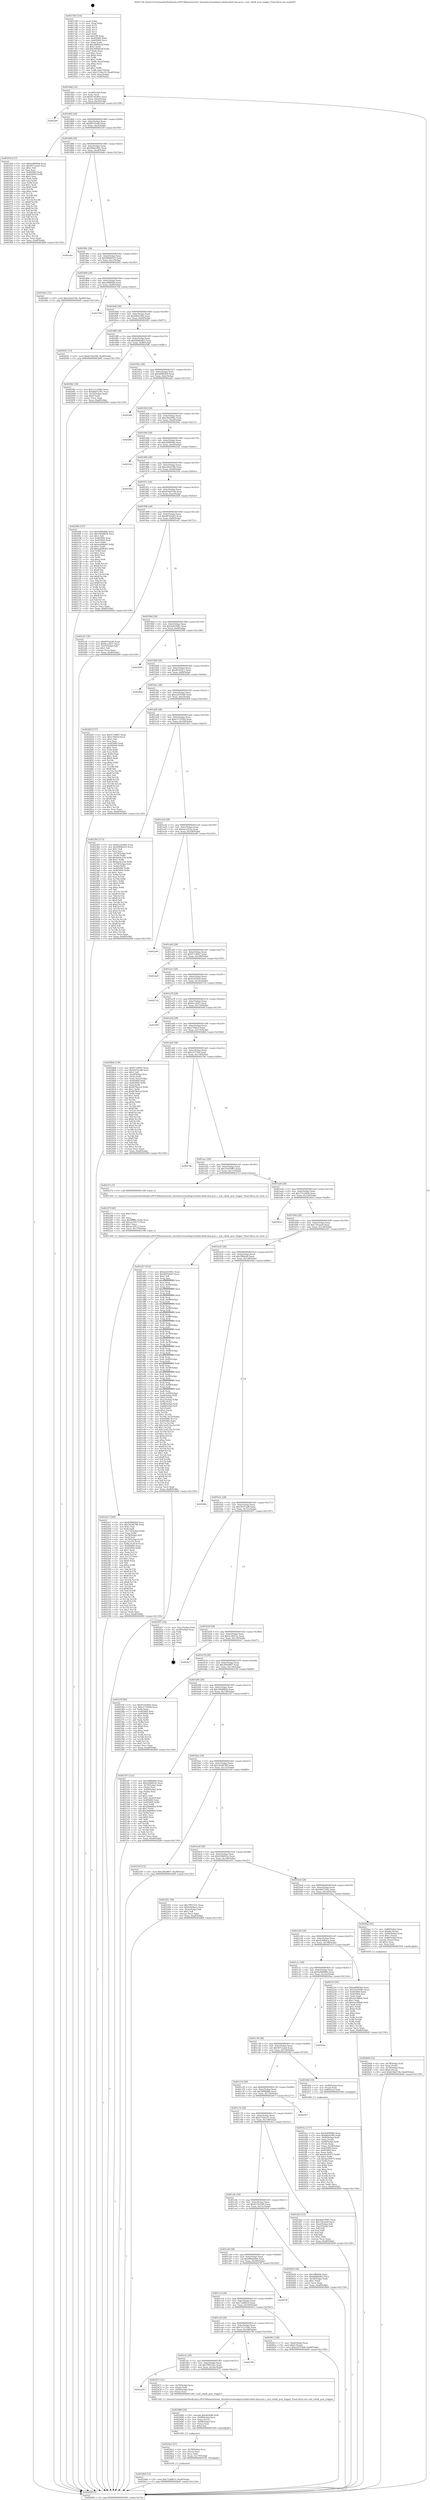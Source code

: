 digraph "0x4017d0" {
  label = "0x4017d0 (/mnt/c/Users/mathe/Desktop/tcc/POCII/binaries/extr_linuxdriversmediapcicobaltcobalt-alsa-pcm.c_snd_cobalt_pcm_trigger_Final-ollvm.out::main(0))"
  labelloc = "t"
  node[shape=record]

  Entry [label="",width=0.3,height=0.3,shape=circle,fillcolor=black,style=filled]
  "0x401844" [label="{
     0x401844 [32]\l
     | [instrs]\l
     &nbsp;&nbsp;0x401844 \<+6\>: mov -0xa8(%rbp),%eax\l
     &nbsp;&nbsp;0x40184a \<+2\>: mov %eax,%ecx\l
     &nbsp;&nbsp;0x40184c \<+6\>: sub $0x81e42662,%ecx\l
     &nbsp;&nbsp;0x401852 \<+6\>: mov %eax,-0xbc(%rbp)\l
     &nbsp;&nbsp;0x401858 \<+6\>: mov %ecx,-0xc0(%rbp)\l
     &nbsp;&nbsp;0x40185e \<+6\>: je 0000000000402a6f \<main+0x129f\>\l
  }"]
  "0x402a6f" [label="{
     0x402a6f\l
  }", style=dashed]
  "0x401864" [label="{
     0x401864 [28]\l
     | [instrs]\l
     &nbsp;&nbsp;0x401864 \<+5\>: jmp 0000000000401869 \<main+0x99\>\l
     &nbsp;&nbsp;0x401869 \<+6\>: mov -0xbc(%rbp),%eax\l
     &nbsp;&nbsp;0x40186f \<+5\>: sub $0x89702af6,%eax\l
     &nbsp;&nbsp;0x401874 \<+6\>: mov %eax,-0xc4(%rbp)\l
     &nbsp;&nbsp;0x40187a \<+6\>: je 0000000000401f30 \<main+0x760\>\l
  }"]
  Exit [label="",width=0.3,height=0.3,shape=circle,fillcolor=black,style=filled,peripheries=2]
  "0x401f30" [label="{
     0x401f30 [137]\l
     | [instrs]\l
     &nbsp;&nbsp;0x401f30 \<+5\>: mov $0x4e89096b,%eax\l
     &nbsp;&nbsp;0x401f35 \<+5\>: mov $0x567c2ae4,%ecx\l
     &nbsp;&nbsp;0x401f3a \<+2\>: mov $0x1,%dl\l
     &nbsp;&nbsp;0x401f3c \<+2\>: xor %esi,%esi\l
     &nbsp;&nbsp;0x401f3e \<+7\>: mov 0x405060,%edi\l
     &nbsp;&nbsp;0x401f45 \<+8\>: mov 0x405064,%r8d\l
     &nbsp;&nbsp;0x401f4d \<+3\>: sub $0x1,%esi\l
     &nbsp;&nbsp;0x401f50 \<+3\>: mov %edi,%r9d\l
     &nbsp;&nbsp;0x401f53 \<+3\>: add %esi,%r9d\l
     &nbsp;&nbsp;0x401f56 \<+4\>: imul %r9d,%edi\l
     &nbsp;&nbsp;0x401f5a \<+3\>: and $0x1,%edi\l
     &nbsp;&nbsp;0x401f5d \<+3\>: cmp $0x0,%edi\l
     &nbsp;&nbsp;0x401f60 \<+4\>: sete %r10b\l
     &nbsp;&nbsp;0x401f64 \<+4\>: cmp $0xa,%r8d\l
     &nbsp;&nbsp;0x401f68 \<+4\>: setl %r11b\l
     &nbsp;&nbsp;0x401f6c \<+3\>: mov %r10b,%bl\l
     &nbsp;&nbsp;0x401f6f \<+3\>: xor $0xff,%bl\l
     &nbsp;&nbsp;0x401f72 \<+3\>: mov %r11b,%r14b\l
     &nbsp;&nbsp;0x401f75 \<+4\>: xor $0xff,%r14b\l
     &nbsp;&nbsp;0x401f79 \<+3\>: xor $0x1,%dl\l
     &nbsp;&nbsp;0x401f7c \<+3\>: mov %bl,%r15b\l
     &nbsp;&nbsp;0x401f7f \<+4\>: and $0xff,%r15b\l
     &nbsp;&nbsp;0x401f83 \<+3\>: and %dl,%r10b\l
     &nbsp;&nbsp;0x401f86 \<+3\>: mov %r14b,%r12b\l
     &nbsp;&nbsp;0x401f89 \<+4\>: and $0xff,%r12b\l
     &nbsp;&nbsp;0x401f8d \<+3\>: and %dl,%r11b\l
     &nbsp;&nbsp;0x401f90 \<+3\>: or %r10b,%r15b\l
     &nbsp;&nbsp;0x401f93 \<+3\>: or %r11b,%r12b\l
     &nbsp;&nbsp;0x401f96 \<+3\>: xor %r12b,%r15b\l
     &nbsp;&nbsp;0x401f99 \<+3\>: or %r14b,%bl\l
     &nbsp;&nbsp;0x401f9c \<+3\>: xor $0xff,%bl\l
     &nbsp;&nbsp;0x401f9f \<+3\>: or $0x1,%dl\l
     &nbsp;&nbsp;0x401fa2 \<+2\>: and %dl,%bl\l
     &nbsp;&nbsp;0x401fa4 \<+3\>: or %bl,%r15b\l
     &nbsp;&nbsp;0x401fa7 \<+4\>: test $0x1,%r15b\l
     &nbsp;&nbsp;0x401fab \<+3\>: cmovne %ecx,%eax\l
     &nbsp;&nbsp;0x401fae \<+6\>: mov %eax,-0xa8(%rbp)\l
     &nbsp;&nbsp;0x401fb4 \<+5\>: jmp 0000000000402b00 \<main+0x1330\>\l
  }"]
  "0x401880" [label="{
     0x401880 [28]\l
     | [instrs]\l
     &nbsp;&nbsp;0x401880 \<+5\>: jmp 0000000000401885 \<main+0xb5\>\l
     &nbsp;&nbsp;0x401885 \<+6\>: mov -0xbc(%rbp),%eax\l
     &nbsp;&nbsp;0x40188b \<+5\>: sub $0x98ba549e,%eax\l
     &nbsp;&nbsp;0x401890 \<+6\>: mov %eax,-0xc8(%rbp)\l
     &nbsp;&nbsp;0x401896 \<+6\>: je 0000000000402abe \<main+0x12ee\>\l
  }"]
  "0x4024b8" [label="{
     0x4024b8 [15]\l
     | [instrs]\l
     &nbsp;&nbsp;0x4024b8 \<+10\>: movl $0x72a8fb1d,-0xa8(%rbp)\l
     &nbsp;&nbsp;0x4024c2 \<+5\>: jmp 0000000000402b00 \<main+0x1330\>\l
  }"]
  "0x402abe" [label="{
     0x402abe\l
  }", style=dashed]
  "0x40189c" [label="{
     0x40189c [28]\l
     | [instrs]\l
     &nbsp;&nbsp;0x40189c \<+5\>: jmp 00000000004018a1 \<main+0xd1\>\l
     &nbsp;&nbsp;0x4018a1 \<+6\>: mov -0xbc(%rbp),%eax\l
     &nbsp;&nbsp;0x4018a7 \<+5\>: sub $0x9984d225,%eax\l
     &nbsp;&nbsp;0x4018ac \<+6\>: mov %eax,-0xcc(%rbp)\l
     &nbsp;&nbsp;0x4018b2 \<+6\>: je 0000000000402462 \<main+0xc92\>\l
  }"]
  "0x4024a3" [label="{
     0x4024a3 [21]\l
     | [instrs]\l
     &nbsp;&nbsp;0x4024a3 \<+4\>: mov -0x78(%rbp),%rcx\l
     &nbsp;&nbsp;0x4024a7 \<+3\>: mov (%rcx),%rcx\l
     &nbsp;&nbsp;0x4024aa \<+3\>: mov %rcx,%rdi\l
     &nbsp;&nbsp;0x4024ad \<+6\>: mov %eax,-0x174(%rbp)\l
     &nbsp;&nbsp;0x4024b3 \<+5\>: call 0000000000401030 \<free@plt\>\l
     | [calls]\l
     &nbsp;&nbsp;0x401030 \{1\} (unknown)\l
  }"]
  "0x402462" [label="{
     0x402462 [15]\l
     | [instrs]\l
     &nbsp;&nbsp;0x402462 \<+10\>: movl $0xd34e07db,-0xa8(%rbp)\l
     &nbsp;&nbsp;0x40246c \<+5\>: jmp 0000000000402b00 \<main+0x1330\>\l
  }"]
  "0x4018b8" [label="{
     0x4018b8 [28]\l
     | [instrs]\l
     &nbsp;&nbsp;0x4018b8 \<+5\>: jmp 00000000004018bd \<main+0xed\>\l
     &nbsp;&nbsp;0x4018bd \<+6\>: mov -0xbc(%rbp),%eax\l
     &nbsp;&nbsp;0x4018c3 \<+5\>: sub $0xa389bbfd,%eax\l
     &nbsp;&nbsp;0x4018c8 \<+6\>: mov %eax,-0xd0(%rbp)\l
     &nbsp;&nbsp;0x4018ce \<+6\>: je 000000000040279d \<main+0xfcd\>\l
  }"]
  "0x402486" [label="{
     0x402486 [29]\l
     | [instrs]\l
     &nbsp;&nbsp;0x402486 \<+10\>: movabs $0x4030d6,%rdi\l
     &nbsp;&nbsp;0x402490 \<+4\>: mov -0x68(%rbp),%rcx\l
     &nbsp;&nbsp;0x402494 \<+2\>: mov %eax,(%rcx)\l
     &nbsp;&nbsp;0x402496 \<+4\>: mov -0x68(%rbp),%rcx\l
     &nbsp;&nbsp;0x40249a \<+2\>: mov (%rcx),%esi\l
     &nbsp;&nbsp;0x40249c \<+2\>: mov $0x0,%al\l
     &nbsp;&nbsp;0x40249e \<+5\>: call 0000000000401040 \<printf@plt\>\l
     | [calls]\l
     &nbsp;&nbsp;0x401040 \{1\} (unknown)\l
  }"]
  "0x40279d" [label="{
     0x40279d\l
  }", style=dashed]
  "0x4018d4" [label="{
     0x4018d4 [28]\l
     | [instrs]\l
     &nbsp;&nbsp;0x4018d4 \<+5\>: jmp 00000000004018d9 \<main+0x109\>\l
     &nbsp;&nbsp;0x4018d9 \<+6\>: mov -0xbc(%rbp),%eax\l
     &nbsp;&nbsp;0x4018df \<+5\>: sub $0xb8e91f64,%eax\l
     &nbsp;&nbsp;0x4018e4 \<+6\>: mov %eax,-0xd4(%rbp)\l
     &nbsp;&nbsp;0x4018ea \<+6\>: je 0000000000402041 \<main+0x871\>\l
  }"]
  "0x401d18" [label="{
     0x401d18\l
  }", style=dashed]
  "0x402041" [label="{
     0x402041 [15]\l
     | [instrs]\l
     &nbsp;&nbsp;0x402041 \<+10\>: movl $0x6276a590,-0xa8(%rbp)\l
     &nbsp;&nbsp;0x40204b \<+5\>: jmp 0000000000402b00 \<main+0x1330\>\l
  }"]
  "0x4018f0" [label="{
     0x4018f0 [28]\l
     | [instrs]\l
     &nbsp;&nbsp;0x4018f0 \<+5\>: jmp 00000000004018f5 \<main+0x125\>\l
     &nbsp;&nbsp;0x4018f5 \<+6\>: mov -0xbc(%rbp),%eax\l
     &nbsp;&nbsp;0x4018fb \<+5\>: sub $0xbbbbbdb3,%eax\l
     &nbsp;&nbsp;0x401900 \<+6\>: mov %eax,-0xd8(%rbp)\l
     &nbsp;&nbsp;0x401906 \<+6\>: je 000000000040208c \<main+0x8bc\>\l
  }"]
  "0x402471" [label="{
     0x402471 [21]\l
     | [instrs]\l
     &nbsp;&nbsp;0x402471 \<+4\>: mov -0x78(%rbp),%rax\l
     &nbsp;&nbsp;0x402475 \<+3\>: mov (%rax),%rdi\l
     &nbsp;&nbsp;0x402478 \<+7\>: mov -0x88(%rbp),%rax\l
     &nbsp;&nbsp;0x40247f \<+2\>: mov (%rax),%esi\l
     &nbsp;&nbsp;0x402481 \<+5\>: call 0000000000401240 \<snd_cobalt_pcm_trigger\>\l
     | [calls]\l
     &nbsp;&nbsp;0x401240 \{1\} (/mnt/c/Users/mathe/Desktop/tcc/POCII/binaries/extr_linuxdriversmediapcicobaltcobalt-alsa-pcm.c_snd_cobalt_pcm_trigger_Final-ollvm.out::snd_cobalt_pcm_trigger)\l
  }"]
  "0x40208c" [label="{
     0x40208c [30]\l
     | [instrs]\l
     &nbsp;&nbsp;0x40208c \<+5\>: mov $0x7e13338e,%eax\l
     &nbsp;&nbsp;0x402091 \<+5\>: mov $0x46d72591,%ecx\l
     &nbsp;&nbsp;0x402096 \<+3\>: mov -0x34(%rbp),%edx\l
     &nbsp;&nbsp;0x402099 \<+3\>: cmp $0x0,%edx\l
     &nbsp;&nbsp;0x40209c \<+3\>: cmove %ecx,%eax\l
     &nbsp;&nbsp;0x40209f \<+6\>: mov %eax,-0xa8(%rbp)\l
     &nbsp;&nbsp;0x4020a5 \<+5\>: jmp 0000000000402b00 \<main+0x1330\>\l
  }"]
  "0x40190c" [label="{
     0x40190c [28]\l
     | [instrs]\l
     &nbsp;&nbsp;0x40190c \<+5\>: jmp 0000000000401911 \<main+0x141\>\l
     &nbsp;&nbsp;0x401911 \<+6\>: mov -0xbc(%rbp),%eax\l
     &nbsp;&nbsp;0x401917 \<+5\>: sub $0xbdf983b9,%eax\l
     &nbsp;&nbsp;0x40191c \<+6\>: mov %eax,-0xdc(%rbp)\l
     &nbsp;&nbsp;0x401922 \<+6\>: je 0000000000402a0c \<main+0x123c\>\l
  }"]
  "0x401cfc" [label="{
     0x401cfc [28]\l
     | [instrs]\l
     &nbsp;&nbsp;0x401cfc \<+5\>: jmp 0000000000401d01 \<main+0x531\>\l
     &nbsp;&nbsp;0x401d01 \<+6\>: mov -0xbc(%rbp),%eax\l
     &nbsp;&nbsp;0x401d07 \<+5\>: sub $0x7f951d3c,%eax\l
     &nbsp;&nbsp;0x401d0c \<+6\>: mov %eax,-0x16c(%rbp)\l
     &nbsp;&nbsp;0x401d12 \<+6\>: je 0000000000402471 \<main+0xca1\>\l
  }"]
  "0x402a0c" [label="{
     0x402a0c\l
  }", style=dashed]
  "0x401928" [label="{
     0x401928 [28]\l
     | [instrs]\l
     &nbsp;&nbsp;0x401928 \<+5\>: jmp 000000000040192d \<main+0x15d\>\l
     &nbsp;&nbsp;0x40192d \<+6\>: mov -0xbc(%rbp),%eax\l
     &nbsp;&nbsp;0x401933 \<+5\>: sub $0xc9ba49dc,%eax\l
     &nbsp;&nbsp;0x401938 \<+6\>: mov %eax,-0xe0(%rbp)\l
     &nbsp;&nbsp;0x40193e \<+6\>: je 000000000040264c \<main+0xe7c\>\l
  }"]
  "0x4027f0" [label="{
     0x4027f0\l
  }", style=dashed]
  "0x40264c" [label="{
     0x40264c\l
  }", style=dashed]
  "0x401944" [label="{
     0x401944 [28]\l
     | [instrs]\l
     &nbsp;&nbsp;0x401944 \<+5\>: jmp 0000000000401949 \<main+0x179\>\l
     &nbsp;&nbsp;0x401949 \<+6\>: mov -0xbc(%rbp),%eax\l
     &nbsp;&nbsp;0x40194f \<+5\>: sub $0xcb8904ab,%eax\l
     &nbsp;&nbsp;0x401954 \<+6\>: mov %eax,-0xe4(%rbp)\l
     &nbsp;&nbsp;0x40195a \<+6\>: je 00000000004025a1 \<main+0xdd1\>\l
  }"]
  "0x401ce0" [label="{
     0x401ce0 [28]\l
     | [instrs]\l
     &nbsp;&nbsp;0x401ce0 \<+5\>: jmp 0000000000401ce5 \<main+0x515\>\l
     &nbsp;&nbsp;0x401ce5 \<+6\>: mov -0xbc(%rbp),%eax\l
     &nbsp;&nbsp;0x401ceb \<+5\>: sub $0x7e13338e,%eax\l
     &nbsp;&nbsp;0x401cf0 \<+6\>: mov %eax,-0x168(%rbp)\l
     &nbsp;&nbsp;0x401cf6 \<+6\>: je 00000000004027f0 \<main+0x1020\>\l
  }"]
  "0x4025a1" [label="{
     0x4025a1\l
  }", style=dashed]
  "0x401960" [label="{
     0x401960 [28]\l
     | [instrs]\l
     &nbsp;&nbsp;0x401960 \<+5\>: jmp 0000000000401965 \<main+0x195\>\l
     &nbsp;&nbsp;0x401965 \<+6\>: mov -0xbc(%rbp),%eax\l
     &nbsp;&nbsp;0x40196b \<+5\>: sub $0xcd0c0189,%eax\l
     &nbsp;&nbsp;0x401970 \<+6\>: mov %eax,-0xe8(%rbp)\l
     &nbsp;&nbsp;0x401976 \<+6\>: je 000000000040250e \<main+0xd3e\>\l
  }"]
  "0x402813" [label="{
     0x402813 [28]\l
     | [instrs]\l
     &nbsp;&nbsp;0x402813 \<+7\>: mov -0xa0(%rbp),%rax\l
     &nbsp;&nbsp;0x40281a \<+6\>: movl $0x0,(%rax)\l
     &nbsp;&nbsp;0x402820 \<+10\>: movl $0xe2d763b6,-0xa8(%rbp)\l
     &nbsp;&nbsp;0x40282a \<+5\>: jmp 0000000000402b00 \<main+0x1330\>\l
  }"]
  "0x40250e" [label="{
     0x40250e\l
  }", style=dashed]
  "0x40197c" [label="{
     0x40197c [28]\l
     | [instrs]\l
     &nbsp;&nbsp;0x40197c \<+5\>: jmp 0000000000401981 \<main+0x1b1\>\l
     &nbsp;&nbsp;0x401981 \<+6\>: mov -0xbc(%rbp),%eax\l
     &nbsp;&nbsp;0x401987 \<+5\>: sub $0xd34e07db,%eax\l
     &nbsp;&nbsp;0x40198c \<+6\>: mov %eax,-0xec(%rbp)\l
     &nbsp;&nbsp;0x401992 \<+6\>: je 00000000004020f4 \<main+0x924\>\l
  }"]
  "0x401cc4" [label="{
     0x401cc4 [28]\l
     | [instrs]\l
     &nbsp;&nbsp;0x401cc4 \<+5\>: jmp 0000000000401cc9 \<main+0x4f9\>\l
     &nbsp;&nbsp;0x401cc9 \<+6\>: mov -0xbc(%rbp),%eax\l
     &nbsp;&nbsp;0x401ccf \<+5\>: sub $0x72a8fb1d,%eax\l
     &nbsp;&nbsp;0x401cd4 \<+6\>: mov %eax,-0x164(%rbp)\l
     &nbsp;&nbsp;0x401cda \<+6\>: je 0000000000402813 \<main+0x1043\>\l
  }"]
  "0x4020f4" [label="{
     0x4020f4 [147]\l
     | [instrs]\l
     &nbsp;&nbsp;0x4020f4 \<+5\>: mov $0x56f9b86b,%eax\l
     &nbsp;&nbsp;0x4020f9 \<+5\>: mov $0x34648834,%ecx\l
     &nbsp;&nbsp;0x4020fe \<+2\>: mov $0x1,%dl\l
     &nbsp;&nbsp;0x402100 \<+7\>: mov 0x405060,%esi\l
     &nbsp;&nbsp;0x402107 \<+7\>: mov 0x405064,%edi\l
     &nbsp;&nbsp;0x40210e \<+3\>: mov %esi,%r8d\l
     &nbsp;&nbsp;0x402111 \<+7\>: sub $0xaeb08e85,%r8d\l
     &nbsp;&nbsp;0x402118 \<+4\>: sub $0x1,%r8d\l
     &nbsp;&nbsp;0x40211c \<+7\>: add $0xaeb08e85,%r8d\l
     &nbsp;&nbsp;0x402123 \<+4\>: imul %r8d,%esi\l
     &nbsp;&nbsp;0x402127 \<+3\>: and $0x1,%esi\l
     &nbsp;&nbsp;0x40212a \<+3\>: cmp $0x0,%esi\l
     &nbsp;&nbsp;0x40212d \<+4\>: sete %r9b\l
     &nbsp;&nbsp;0x402131 \<+3\>: cmp $0xa,%edi\l
     &nbsp;&nbsp;0x402134 \<+4\>: setl %r10b\l
     &nbsp;&nbsp;0x402138 \<+3\>: mov %r9b,%r11b\l
     &nbsp;&nbsp;0x40213b \<+4\>: xor $0xff,%r11b\l
     &nbsp;&nbsp;0x40213f \<+3\>: mov %r10b,%bl\l
     &nbsp;&nbsp;0x402142 \<+3\>: xor $0xff,%bl\l
     &nbsp;&nbsp;0x402145 \<+3\>: xor $0x1,%dl\l
     &nbsp;&nbsp;0x402148 \<+3\>: mov %r11b,%r14b\l
     &nbsp;&nbsp;0x40214b \<+4\>: and $0xff,%r14b\l
     &nbsp;&nbsp;0x40214f \<+3\>: and %dl,%r9b\l
     &nbsp;&nbsp;0x402152 \<+3\>: mov %bl,%r15b\l
     &nbsp;&nbsp;0x402155 \<+4\>: and $0xff,%r15b\l
     &nbsp;&nbsp;0x402159 \<+3\>: and %dl,%r10b\l
     &nbsp;&nbsp;0x40215c \<+3\>: or %r9b,%r14b\l
     &nbsp;&nbsp;0x40215f \<+3\>: or %r10b,%r15b\l
     &nbsp;&nbsp;0x402162 \<+3\>: xor %r15b,%r14b\l
     &nbsp;&nbsp;0x402165 \<+3\>: or %bl,%r11b\l
     &nbsp;&nbsp;0x402168 \<+4\>: xor $0xff,%r11b\l
     &nbsp;&nbsp;0x40216c \<+3\>: or $0x1,%dl\l
     &nbsp;&nbsp;0x40216f \<+3\>: and %dl,%r11b\l
     &nbsp;&nbsp;0x402172 \<+3\>: or %r11b,%r14b\l
     &nbsp;&nbsp;0x402175 \<+4\>: test $0x1,%r14b\l
     &nbsp;&nbsp;0x402179 \<+3\>: cmovne %ecx,%eax\l
     &nbsp;&nbsp;0x40217c \<+6\>: mov %eax,-0xa8(%rbp)\l
     &nbsp;&nbsp;0x402182 \<+5\>: jmp 0000000000402b00 \<main+0x1330\>\l
  }"]
  "0x401998" [label="{
     0x401998 [28]\l
     | [instrs]\l
     &nbsp;&nbsp;0x401998 \<+5\>: jmp 000000000040199d \<main+0x1cd\>\l
     &nbsp;&nbsp;0x40199d \<+6\>: mov -0xbc(%rbp),%eax\l
     &nbsp;&nbsp;0x4019a3 \<+5\>: sub $0xd635de83,%eax\l
     &nbsp;&nbsp;0x4019a8 \<+6\>: mov %eax,-0xf0(%rbp)\l
     &nbsp;&nbsp;0x4019ae \<+6\>: je 0000000000401ef1 \<main+0x721\>\l
  }"]
  "0x4027ff" [label="{
     0x4027ff\l
  }", style=dashed]
  "0x401ef1" [label="{
     0x401ef1 [30]\l
     | [instrs]\l
     &nbsp;&nbsp;0x401ef1 \<+5\>: mov $0x89702af6,%eax\l
     &nbsp;&nbsp;0x401ef6 \<+5\>: mov $0xfecc2b21,%ecx\l
     &nbsp;&nbsp;0x401efb \<+3\>: mov -0x35(%rbp),%dl\l
     &nbsp;&nbsp;0x401efe \<+3\>: test $0x1,%dl\l
     &nbsp;&nbsp;0x401f01 \<+3\>: cmovne %ecx,%eax\l
     &nbsp;&nbsp;0x401f04 \<+6\>: mov %eax,-0xa8(%rbp)\l
     &nbsp;&nbsp;0x401f0a \<+5\>: jmp 0000000000402b00 \<main+0x1330\>\l
  }"]
  "0x4019b4" [label="{
     0x4019b4 [28]\l
     | [instrs]\l
     &nbsp;&nbsp;0x4019b4 \<+5\>: jmp 00000000004019b9 \<main+0x1e9\>\l
     &nbsp;&nbsp;0x4019b9 \<+6\>: mov -0xbc(%rbp),%eax\l
     &nbsp;&nbsp;0x4019bf \<+5\>: sub $0xded10081,%eax\l
     &nbsp;&nbsp;0x4019c4 \<+6\>: mov %eax,-0xf4(%rbp)\l
     &nbsp;&nbsp;0x4019ca \<+6\>: je 0000000000402969 \<main+0x1199\>\l
  }"]
  "0x4022a7" [label="{
     0x4022a7 [169]\l
     | [instrs]\l
     &nbsp;&nbsp;0x4022a7 \<+5\>: mov $0xbdf983b9,%ecx\l
     &nbsp;&nbsp;0x4022ac \<+5\>: mov $0x34c68748,%edx\l
     &nbsp;&nbsp;0x4022b1 \<+3\>: mov $0x1,%sil\l
     &nbsp;&nbsp;0x4022b4 \<+2\>: xor %edi,%edi\l
     &nbsp;&nbsp;0x4022b6 \<+7\>: mov -0x170(%rbp),%r8d\l
     &nbsp;&nbsp;0x4022bd \<+4\>: imul %eax,%r8d\l
     &nbsp;&nbsp;0x4022c1 \<+4\>: mov -0x78(%rbp),%r9\l
     &nbsp;&nbsp;0x4022c5 \<+3\>: mov (%r9),%r9\l
     &nbsp;&nbsp;0x4022c8 \<+4\>: mov -0x70(%rbp),%r10\l
     &nbsp;&nbsp;0x4022cc \<+3\>: movslq (%r10),%r10\l
     &nbsp;&nbsp;0x4022cf \<+4\>: mov %r8d,(%r9,%r10,4)\l
     &nbsp;&nbsp;0x4022d3 \<+7\>: mov 0x405060,%eax\l
     &nbsp;&nbsp;0x4022da \<+8\>: mov 0x405064,%r8d\l
     &nbsp;&nbsp;0x4022e2 \<+3\>: sub $0x1,%edi\l
     &nbsp;&nbsp;0x4022e5 \<+3\>: mov %eax,%r11d\l
     &nbsp;&nbsp;0x4022e8 \<+3\>: add %edi,%r11d\l
     &nbsp;&nbsp;0x4022eb \<+4\>: imul %r11d,%eax\l
     &nbsp;&nbsp;0x4022ef \<+3\>: and $0x1,%eax\l
     &nbsp;&nbsp;0x4022f2 \<+3\>: cmp $0x0,%eax\l
     &nbsp;&nbsp;0x4022f5 \<+3\>: sete %bl\l
     &nbsp;&nbsp;0x4022f8 \<+4\>: cmp $0xa,%r8d\l
     &nbsp;&nbsp;0x4022fc \<+4\>: setl %r14b\l
     &nbsp;&nbsp;0x402300 \<+3\>: mov %bl,%r15b\l
     &nbsp;&nbsp;0x402303 \<+4\>: xor $0xff,%r15b\l
     &nbsp;&nbsp;0x402307 \<+3\>: mov %r14b,%r12b\l
     &nbsp;&nbsp;0x40230a \<+4\>: xor $0xff,%r12b\l
     &nbsp;&nbsp;0x40230e \<+4\>: xor $0x1,%sil\l
     &nbsp;&nbsp;0x402312 \<+3\>: mov %r15b,%r13b\l
     &nbsp;&nbsp;0x402315 \<+4\>: and $0xff,%r13b\l
     &nbsp;&nbsp;0x402319 \<+3\>: and %sil,%bl\l
     &nbsp;&nbsp;0x40231c \<+3\>: mov %r12b,%al\l
     &nbsp;&nbsp;0x40231f \<+2\>: and $0xff,%al\l
     &nbsp;&nbsp;0x402321 \<+3\>: and %sil,%r14b\l
     &nbsp;&nbsp;0x402324 \<+3\>: or %bl,%r13b\l
     &nbsp;&nbsp;0x402327 \<+3\>: or %r14b,%al\l
     &nbsp;&nbsp;0x40232a \<+3\>: xor %al,%r13b\l
     &nbsp;&nbsp;0x40232d \<+3\>: or %r12b,%r15b\l
     &nbsp;&nbsp;0x402330 \<+4\>: xor $0xff,%r15b\l
     &nbsp;&nbsp;0x402334 \<+4\>: or $0x1,%sil\l
     &nbsp;&nbsp;0x402338 \<+3\>: and %sil,%r15b\l
     &nbsp;&nbsp;0x40233b \<+3\>: or %r15b,%r13b\l
     &nbsp;&nbsp;0x40233e \<+4\>: test $0x1,%r13b\l
     &nbsp;&nbsp;0x402342 \<+3\>: cmovne %edx,%ecx\l
     &nbsp;&nbsp;0x402345 \<+6\>: mov %ecx,-0xa8(%rbp)\l
     &nbsp;&nbsp;0x40234b \<+5\>: jmp 0000000000402b00 \<main+0x1330\>\l
  }"]
  "0x402969" [label="{
     0x402969\l
  }", style=dashed]
  "0x4019d0" [label="{
     0x4019d0 [28]\l
     | [instrs]\l
     &nbsp;&nbsp;0x4019d0 \<+5\>: jmp 00000000004019d5 \<main+0x205\>\l
     &nbsp;&nbsp;0x4019d5 \<+6\>: mov -0xbc(%rbp),%eax\l
     &nbsp;&nbsp;0x4019db \<+5\>: sub $0xdf3302c1,%eax\l
     &nbsp;&nbsp;0x4019e0 \<+6\>: mov %eax,-0xf8(%rbp)\l
     &nbsp;&nbsp;0x4019e6 \<+6\>: je 000000000040266a \<main+0xe9a\>\l
  }"]
  "0x40227f" [label="{
     0x40227f [40]\l
     | [instrs]\l
     &nbsp;&nbsp;0x40227f \<+5\>: mov $0x2,%ecx\l
     &nbsp;&nbsp;0x402284 \<+1\>: cltd\l
     &nbsp;&nbsp;0x402285 \<+2\>: idiv %ecx\l
     &nbsp;&nbsp;0x402287 \<+6\>: imul $0xfffffffe,%edx,%ecx\l
     &nbsp;&nbsp;0x40228d \<+6\>: add $0xaac29113,%ecx\l
     &nbsp;&nbsp;0x402293 \<+3\>: add $0x1,%ecx\l
     &nbsp;&nbsp;0x402296 \<+6\>: sub $0xaac29113,%ecx\l
     &nbsp;&nbsp;0x40229c \<+6\>: mov %ecx,-0x170(%rbp)\l
     &nbsp;&nbsp;0x4022a2 \<+5\>: call 0000000000401160 \<next_i\>\l
     | [calls]\l
     &nbsp;&nbsp;0x401160 \{1\} (/mnt/c/Users/mathe/Desktop/tcc/POCII/binaries/extr_linuxdriversmediapcicobaltcobalt-alsa-pcm.c_snd_cobalt_pcm_trigger_Final-ollvm.out::next_i)\l
  }"]
  "0x40266a" [label="{
     0x40266a\l
  }", style=dashed]
  "0x4019ec" [label="{
     0x4019ec [28]\l
     | [instrs]\l
     &nbsp;&nbsp;0x4019ec \<+5\>: jmp 00000000004019f1 \<main+0x221\>\l
     &nbsp;&nbsp;0x4019f1 \<+6\>: mov -0xbc(%rbp),%eax\l
     &nbsp;&nbsp;0x4019f7 \<+5\>: sub $0xe2d763b6,%eax\l
     &nbsp;&nbsp;0x4019fc \<+6\>: mov %eax,-0xfc(%rbp)\l
     &nbsp;&nbsp;0x401a02 \<+6\>: je 000000000040282f \<main+0x105f\>\l
  }"]
  "0x4020d4" [label="{
     0x4020d4 [32]\l
     | [instrs]\l
     &nbsp;&nbsp;0x4020d4 \<+4\>: mov -0x78(%rbp),%rdi\l
     &nbsp;&nbsp;0x4020d8 \<+3\>: mov %rax,(%rdi)\l
     &nbsp;&nbsp;0x4020db \<+4\>: mov -0x70(%rbp),%rax\l
     &nbsp;&nbsp;0x4020df \<+6\>: movl $0x0,(%rax)\l
     &nbsp;&nbsp;0x4020e5 \<+10\>: movl $0xd34e07db,-0xa8(%rbp)\l
     &nbsp;&nbsp;0x4020ef \<+5\>: jmp 0000000000402b00 \<main+0x1330\>\l
  }"]
  "0x40282f" [label="{
     0x40282f [137]\l
     | [instrs]\l
     &nbsp;&nbsp;0x40282f \<+5\>: mov $0xf17c8947,%eax\l
     &nbsp;&nbsp;0x402834 \<+5\>: mov $0x179d5cf,%ecx\l
     &nbsp;&nbsp;0x402839 \<+2\>: mov $0x1,%dl\l
     &nbsp;&nbsp;0x40283b \<+2\>: xor %esi,%esi\l
     &nbsp;&nbsp;0x40283d \<+7\>: mov 0x405060,%edi\l
     &nbsp;&nbsp;0x402844 \<+8\>: mov 0x405064,%r8d\l
     &nbsp;&nbsp;0x40284c \<+3\>: sub $0x1,%esi\l
     &nbsp;&nbsp;0x40284f \<+3\>: mov %edi,%r9d\l
     &nbsp;&nbsp;0x402852 \<+3\>: add %esi,%r9d\l
     &nbsp;&nbsp;0x402855 \<+4\>: imul %r9d,%edi\l
     &nbsp;&nbsp;0x402859 \<+3\>: and $0x1,%edi\l
     &nbsp;&nbsp;0x40285c \<+3\>: cmp $0x0,%edi\l
     &nbsp;&nbsp;0x40285f \<+4\>: sete %r10b\l
     &nbsp;&nbsp;0x402863 \<+4\>: cmp $0xa,%r8d\l
     &nbsp;&nbsp;0x402867 \<+4\>: setl %r11b\l
     &nbsp;&nbsp;0x40286b \<+3\>: mov %r10b,%bl\l
     &nbsp;&nbsp;0x40286e \<+3\>: xor $0xff,%bl\l
     &nbsp;&nbsp;0x402871 \<+3\>: mov %r11b,%r14b\l
     &nbsp;&nbsp;0x402874 \<+4\>: xor $0xff,%r14b\l
     &nbsp;&nbsp;0x402878 \<+3\>: xor $0x1,%dl\l
     &nbsp;&nbsp;0x40287b \<+3\>: mov %bl,%r15b\l
     &nbsp;&nbsp;0x40287e \<+4\>: and $0xff,%r15b\l
     &nbsp;&nbsp;0x402882 \<+3\>: and %dl,%r10b\l
     &nbsp;&nbsp;0x402885 \<+3\>: mov %r14b,%r12b\l
     &nbsp;&nbsp;0x402888 \<+4\>: and $0xff,%r12b\l
     &nbsp;&nbsp;0x40288c \<+3\>: and %dl,%r11b\l
     &nbsp;&nbsp;0x40288f \<+3\>: or %r10b,%r15b\l
     &nbsp;&nbsp;0x402892 \<+3\>: or %r11b,%r12b\l
     &nbsp;&nbsp;0x402895 \<+3\>: xor %r12b,%r15b\l
     &nbsp;&nbsp;0x402898 \<+3\>: or %r14b,%bl\l
     &nbsp;&nbsp;0x40289b \<+3\>: xor $0xff,%bl\l
     &nbsp;&nbsp;0x40289e \<+3\>: or $0x1,%dl\l
     &nbsp;&nbsp;0x4028a1 \<+2\>: and %dl,%bl\l
     &nbsp;&nbsp;0x4028a3 \<+3\>: or %bl,%r15b\l
     &nbsp;&nbsp;0x4028a6 \<+4\>: test $0x1,%r15b\l
     &nbsp;&nbsp;0x4028aa \<+3\>: cmovne %ecx,%eax\l
     &nbsp;&nbsp;0x4028ad \<+6\>: mov %eax,-0xa8(%rbp)\l
     &nbsp;&nbsp;0x4028b3 \<+5\>: jmp 0000000000402b00 \<main+0x1330\>\l
  }"]
  "0x401a08" [label="{
     0x401a08 [28]\l
     | [instrs]\l
     &nbsp;&nbsp;0x401a08 \<+5\>: jmp 0000000000401a0d \<main+0x23d\>\l
     &nbsp;&nbsp;0x401a0d \<+6\>: mov -0xbc(%rbp),%eax\l
     &nbsp;&nbsp;0x401a13 \<+5\>: sub $0xe371050d,%eax\l
     &nbsp;&nbsp;0x401a18 \<+6\>: mov %eax,-0x100(%rbp)\l
     &nbsp;&nbsp;0x401a1e \<+6\>: je 00000000004023b5 \<main+0xbe5\>\l
  }"]
  "0x401ca8" [label="{
     0x401ca8 [28]\l
     | [instrs]\l
     &nbsp;&nbsp;0x401ca8 \<+5\>: jmp 0000000000401cad \<main+0x4dd\>\l
     &nbsp;&nbsp;0x401cad \<+6\>: mov -0xbc(%rbp),%eax\l
     &nbsp;&nbsp;0x401cb3 \<+5\>: sub $0x689ab9a6,%eax\l
     &nbsp;&nbsp;0x401cb8 \<+6\>: mov %eax,-0x160(%rbp)\l
     &nbsp;&nbsp;0x401cbe \<+6\>: je 00000000004027ff \<main+0x102f\>\l
  }"]
  "0x4023b5" [label="{
     0x4023b5 [173]\l
     | [instrs]\l
     &nbsp;&nbsp;0x4023b5 \<+5\>: mov $0x81e42662,%eax\l
     &nbsp;&nbsp;0x4023ba \<+5\>: mov $0x9984d225,%ecx\l
     &nbsp;&nbsp;0x4023bf \<+2\>: mov $0x1,%dl\l
     &nbsp;&nbsp;0x4023c1 \<+2\>: xor %esi,%esi\l
     &nbsp;&nbsp;0x4023c3 \<+4\>: mov -0x70(%rbp),%rdi\l
     &nbsp;&nbsp;0x4023c7 \<+3\>: mov (%rdi),%r8d\l
     &nbsp;&nbsp;0x4023ca \<+7\>: add $0xbacbc254,%r8d\l
     &nbsp;&nbsp;0x4023d1 \<+4\>: add $0x1,%r8d\l
     &nbsp;&nbsp;0x4023d5 \<+7\>: sub $0xbacbc254,%r8d\l
     &nbsp;&nbsp;0x4023dc \<+4\>: mov -0x70(%rbp),%rdi\l
     &nbsp;&nbsp;0x4023e0 \<+3\>: mov %r8d,(%rdi)\l
     &nbsp;&nbsp;0x4023e3 \<+8\>: mov 0x405060,%r8d\l
     &nbsp;&nbsp;0x4023eb \<+8\>: mov 0x405064,%r9d\l
     &nbsp;&nbsp;0x4023f3 \<+3\>: sub $0x1,%esi\l
     &nbsp;&nbsp;0x4023f6 \<+3\>: mov %r8d,%r10d\l
     &nbsp;&nbsp;0x4023f9 \<+3\>: add %esi,%r10d\l
     &nbsp;&nbsp;0x4023fc \<+4\>: imul %r10d,%r8d\l
     &nbsp;&nbsp;0x402400 \<+4\>: and $0x1,%r8d\l
     &nbsp;&nbsp;0x402404 \<+4\>: cmp $0x0,%r8d\l
     &nbsp;&nbsp;0x402408 \<+4\>: sete %r11b\l
     &nbsp;&nbsp;0x40240c \<+4\>: cmp $0xa,%r9d\l
     &nbsp;&nbsp;0x402410 \<+3\>: setl %bl\l
     &nbsp;&nbsp;0x402413 \<+3\>: mov %r11b,%r14b\l
     &nbsp;&nbsp;0x402416 \<+4\>: xor $0xff,%r14b\l
     &nbsp;&nbsp;0x40241a \<+3\>: mov %bl,%r15b\l
     &nbsp;&nbsp;0x40241d \<+4\>: xor $0xff,%r15b\l
     &nbsp;&nbsp;0x402421 \<+3\>: xor $0x0,%dl\l
     &nbsp;&nbsp;0x402424 \<+3\>: mov %r14b,%r12b\l
     &nbsp;&nbsp;0x402427 \<+4\>: and $0x0,%r12b\l
     &nbsp;&nbsp;0x40242b \<+3\>: and %dl,%r11b\l
     &nbsp;&nbsp;0x40242e \<+3\>: mov %r15b,%r13b\l
     &nbsp;&nbsp;0x402431 \<+4\>: and $0x0,%r13b\l
     &nbsp;&nbsp;0x402435 \<+2\>: and %dl,%bl\l
     &nbsp;&nbsp;0x402437 \<+3\>: or %r11b,%r12b\l
     &nbsp;&nbsp;0x40243a \<+3\>: or %bl,%r13b\l
     &nbsp;&nbsp;0x40243d \<+3\>: xor %r13b,%r12b\l
     &nbsp;&nbsp;0x402440 \<+3\>: or %r15b,%r14b\l
     &nbsp;&nbsp;0x402443 \<+4\>: xor $0xff,%r14b\l
     &nbsp;&nbsp;0x402447 \<+3\>: or $0x0,%dl\l
     &nbsp;&nbsp;0x40244a \<+3\>: and %dl,%r14b\l
     &nbsp;&nbsp;0x40244d \<+3\>: or %r14b,%r12b\l
     &nbsp;&nbsp;0x402450 \<+4\>: test $0x1,%r12b\l
     &nbsp;&nbsp;0x402454 \<+3\>: cmovne %ecx,%eax\l
     &nbsp;&nbsp;0x402457 \<+6\>: mov %eax,-0xa8(%rbp)\l
     &nbsp;&nbsp;0x40245d \<+5\>: jmp 0000000000402b00 \<main+0x1330\>\l
  }"]
  "0x401a24" [label="{
     0x401a24 [28]\l
     | [instrs]\l
     &nbsp;&nbsp;0x401a24 \<+5\>: jmp 0000000000401a29 \<main+0x259\>\l
     &nbsp;&nbsp;0x401a29 \<+6\>: mov -0xbc(%rbp),%eax\l
     &nbsp;&nbsp;0x401a2f \<+5\>: sub $0xeecc2b3a,%eax\l
     &nbsp;&nbsp;0x401a34 \<+6\>: mov %eax,-0x104(%rbp)\l
     &nbsp;&nbsp;0x401a3a \<+6\>: je 0000000000402a99 \<main+0x12c9\>\l
  }"]
  "0x402050" [label="{
     0x402050 [30]\l
     | [instrs]\l
     &nbsp;&nbsp;0x402050 \<+5\>: mov $0x1fffa6d4,%eax\l
     &nbsp;&nbsp;0x402055 \<+5\>: mov $0xbbbbbdb3,%ecx\l
     &nbsp;&nbsp;0x40205a \<+3\>: mov -0x34(%rbp),%edx\l
     &nbsp;&nbsp;0x40205d \<+3\>: cmp $0x1,%edx\l
     &nbsp;&nbsp;0x402060 \<+3\>: cmovl %ecx,%eax\l
     &nbsp;&nbsp;0x402063 \<+6\>: mov %eax,-0xa8(%rbp)\l
     &nbsp;&nbsp;0x402069 \<+5\>: jmp 0000000000402b00 \<main+0x1330\>\l
  }"]
  "0x402a99" [label="{
     0x402a99\l
  }", style=dashed]
  "0x401a40" [label="{
     0x401a40 [28]\l
     | [instrs]\l
     &nbsp;&nbsp;0x401a40 \<+5\>: jmp 0000000000401a45 \<main+0x275\>\l
     &nbsp;&nbsp;0x401a45 \<+6\>: mov -0xbc(%rbp),%eax\l
     &nbsp;&nbsp;0x401a4b \<+5\>: sub $0xf17c8947,%eax\l
     &nbsp;&nbsp;0x401a50 \<+6\>: mov %eax,-0x108(%rbp)\l
     &nbsp;&nbsp;0x401a56 \<+6\>: je 0000000000402ae8 \<main+0x1318\>\l
  }"]
  "0x401fcc" [label="{
     0x401fcc [117]\l
     | [instrs]\l
     &nbsp;&nbsp;0x401fcc \<+5\>: mov $0x4e89096b,%ecx\l
     &nbsp;&nbsp;0x401fd1 \<+5\>: mov $0xb8e91f64,%edx\l
     &nbsp;&nbsp;0x401fd6 \<+7\>: mov -0x90(%rbp),%rdi\l
     &nbsp;&nbsp;0x401fdd \<+2\>: mov %eax,(%rdi)\l
     &nbsp;&nbsp;0x401fdf \<+7\>: mov -0x90(%rbp),%rdi\l
     &nbsp;&nbsp;0x401fe6 \<+2\>: mov (%rdi),%eax\l
     &nbsp;&nbsp;0x401fe8 \<+3\>: mov %eax,-0x34(%rbp)\l
     &nbsp;&nbsp;0x401feb \<+7\>: mov 0x405060,%eax\l
     &nbsp;&nbsp;0x401ff2 \<+7\>: mov 0x405064,%esi\l
     &nbsp;&nbsp;0x401ff9 \<+3\>: mov %eax,%r8d\l
     &nbsp;&nbsp;0x401ffc \<+7\>: add $0x4ec95475,%r8d\l
     &nbsp;&nbsp;0x402003 \<+4\>: sub $0x1,%r8d\l
     &nbsp;&nbsp;0x402007 \<+7\>: sub $0x4ec95475,%r8d\l
     &nbsp;&nbsp;0x40200e \<+4\>: imul %r8d,%eax\l
     &nbsp;&nbsp;0x402012 \<+3\>: and $0x1,%eax\l
     &nbsp;&nbsp;0x402015 \<+3\>: cmp $0x0,%eax\l
     &nbsp;&nbsp;0x402018 \<+4\>: sete %r9b\l
     &nbsp;&nbsp;0x40201c \<+3\>: cmp $0xa,%esi\l
     &nbsp;&nbsp;0x40201f \<+4\>: setl %r10b\l
     &nbsp;&nbsp;0x402023 \<+3\>: mov %r9b,%r11b\l
     &nbsp;&nbsp;0x402026 \<+3\>: and %r10b,%r11b\l
     &nbsp;&nbsp;0x402029 \<+3\>: xor %r10b,%r9b\l
     &nbsp;&nbsp;0x40202c \<+3\>: or %r9b,%r11b\l
     &nbsp;&nbsp;0x40202f \<+4\>: test $0x1,%r11b\l
     &nbsp;&nbsp;0x402033 \<+3\>: cmovne %edx,%ecx\l
     &nbsp;&nbsp;0x402036 \<+6\>: mov %ecx,-0xa8(%rbp)\l
     &nbsp;&nbsp;0x40203c \<+5\>: jmp 0000000000402b00 \<main+0x1330\>\l
  }"]
  "0x402ae8" [label="{
     0x402ae8\l
  }", style=dashed]
  "0x401a5c" [label="{
     0x401a5c [28]\l
     | [instrs]\l
     &nbsp;&nbsp;0x401a5c \<+5\>: jmp 0000000000401a61 \<main+0x291\>\l
     &nbsp;&nbsp;0x401a61 \<+6\>: mov -0xbc(%rbp),%eax\l
     &nbsp;&nbsp;0x401a67 \<+5\>: sub $0xfcc63be4,%eax\l
     &nbsp;&nbsp;0x401a6c \<+6\>: mov %eax,-0x10c(%rbp)\l
     &nbsp;&nbsp;0x401a72 \<+6\>: je 000000000040271b \<main+0xf4b\>\l
  }"]
  "0x4017d0" [label="{
     0x4017d0 [116]\l
     | [instrs]\l
     &nbsp;&nbsp;0x4017d0 \<+1\>: push %rbp\l
     &nbsp;&nbsp;0x4017d1 \<+3\>: mov %rsp,%rbp\l
     &nbsp;&nbsp;0x4017d4 \<+2\>: push %r15\l
     &nbsp;&nbsp;0x4017d6 \<+2\>: push %r14\l
     &nbsp;&nbsp;0x4017d8 \<+2\>: push %r13\l
     &nbsp;&nbsp;0x4017da \<+2\>: push %r12\l
     &nbsp;&nbsp;0x4017dc \<+1\>: push %rbx\l
     &nbsp;&nbsp;0x4017dd \<+7\>: sub $0x198,%rsp\l
     &nbsp;&nbsp;0x4017e4 \<+7\>: mov 0x405060,%eax\l
     &nbsp;&nbsp;0x4017eb \<+7\>: mov 0x405064,%ecx\l
     &nbsp;&nbsp;0x4017f2 \<+2\>: mov %eax,%edx\l
     &nbsp;&nbsp;0x4017f4 \<+6\>: sub $0x306b6e4f,%edx\l
     &nbsp;&nbsp;0x4017fa \<+3\>: sub $0x1,%edx\l
     &nbsp;&nbsp;0x4017fd \<+6\>: add $0x306b6e4f,%edx\l
     &nbsp;&nbsp;0x401803 \<+3\>: imul %edx,%eax\l
     &nbsp;&nbsp;0x401806 \<+3\>: and $0x1,%eax\l
     &nbsp;&nbsp;0x401809 \<+3\>: cmp $0x0,%eax\l
     &nbsp;&nbsp;0x40180c \<+4\>: sete %r8b\l
     &nbsp;&nbsp;0x401810 \<+4\>: and $0x1,%r8b\l
     &nbsp;&nbsp;0x401814 \<+7\>: mov %r8b,-0xa2(%rbp)\l
     &nbsp;&nbsp;0x40181b \<+3\>: cmp $0xa,%ecx\l
     &nbsp;&nbsp;0x40181e \<+4\>: setl %r8b\l
     &nbsp;&nbsp;0x401822 \<+4\>: and $0x1,%r8b\l
     &nbsp;&nbsp;0x401826 \<+7\>: mov %r8b,-0xa1(%rbp)\l
     &nbsp;&nbsp;0x40182d \<+10\>: movl $0x5724ac55,-0xa8(%rbp)\l
     &nbsp;&nbsp;0x401837 \<+6\>: mov %edi,-0xac(%rbp)\l
     &nbsp;&nbsp;0x40183d \<+7\>: mov %rsi,-0xb8(%rbp)\l
  }"]
  "0x40271b" [label="{
     0x40271b\l
  }", style=dashed]
  "0x401a78" [label="{
     0x401a78 [28]\l
     | [instrs]\l
     &nbsp;&nbsp;0x401a78 \<+5\>: jmp 0000000000401a7d \<main+0x2ad\>\l
     &nbsp;&nbsp;0x401a7d \<+6\>: mov -0xbc(%rbp),%eax\l
     &nbsp;&nbsp;0x401a83 \<+5\>: sub $0xfecc2b21,%eax\l
     &nbsp;&nbsp;0x401a88 \<+6\>: mov %eax,-0x110(%rbp)\l
     &nbsp;&nbsp;0x401a8e \<+6\>: je 0000000000401f0f \<main+0x73f\>\l
  }"]
  "0x402b00" [label="{
     0x402b00 [5]\l
     | [instrs]\l
     &nbsp;&nbsp;0x402b00 \<+5\>: jmp 0000000000401844 \<main+0x74\>\l
  }"]
  "0x401f0f" [label="{
     0x401f0f\l
  }", style=dashed]
  "0x401a94" [label="{
     0x401a94 [28]\l
     | [instrs]\l
     &nbsp;&nbsp;0x401a94 \<+5\>: jmp 0000000000401a99 \<main+0x2c9\>\l
     &nbsp;&nbsp;0x401a99 \<+6\>: mov -0xbc(%rbp),%eax\l
     &nbsp;&nbsp;0x401a9f \<+5\>: sub $0x179d5cf,%eax\l
     &nbsp;&nbsp;0x401aa4 \<+6\>: mov %eax,-0x114(%rbp)\l
     &nbsp;&nbsp;0x401aaa \<+6\>: je 00000000004028b8 \<main+0x10e8\>\l
  }"]
  "0x401c8c" [label="{
     0x401c8c [28]\l
     | [instrs]\l
     &nbsp;&nbsp;0x401c8c \<+5\>: jmp 0000000000401c91 \<main+0x4c1\>\l
     &nbsp;&nbsp;0x401c91 \<+6\>: mov -0xbc(%rbp),%eax\l
     &nbsp;&nbsp;0x401c97 \<+5\>: sub $0x6276a590,%eax\l
     &nbsp;&nbsp;0x401c9c \<+6\>: mov %eax,-0x15c(%rbp)\l
     &nbsp;&nbsp;0x401ca2 \<+6\>: je 0000000000402050 \<main+0x880\>\l
  }"]
  "0x4028b8" [label="{
     0x4028b8 [159]\l
     | [instrs]\l
     &nbsp;&nbsp;0x4028b8 \<+5\>: mov $0xf17c8947,%eax\l
     &nbsp;&nbsp;0x4028bd \<+5\>: mov $0x26351af8,%ecx\l
     &nbsp;&nbsp;0x4028c2 \<+2\>: mov $0x1,%dl\l
     &nbsp;&nbsp;0x4028c4 \<+7\>: mov -0xa0(%rbp),%rsi\l
     &nbsp;&nbsp;0x4028cb \<+2\>: mov (%rsi),%edi\l
     &nbsp;&nbsp;0x4028cd \<+3\>: mov %edi,-0x2c(%rbp)\l
     &nbsp;&nbsp;0x4028d0 \<+7\>: mov 0x405060,%edi\l
     &nbsp;&nbsp;0x4028d7 \<+8\>: mov 0x405064,%r8d\l
     &nbsp;&nbsp;0x4028df \<+3\>: mov %edi,%r9d\l
     &nbsp;&nbsp;0x4028e2 \<+7\>: add $0xf078a2cd,%r9d\l
     &nbsp;&nbsp;0x4028e9 \<+4\>: sub $0x1,%r9d\l
     &nbsp;&nbsp;0x4028ed \<+7\>: sub $0xf078a2cd,%r9d\l
     &nbsp;&nbsp;0x4028f4 \<+4\>: imul %r9d,%edi\l
     &nbsp;&nbsp;0x4028f8 \<+3\>: and $0x1,%edi\l
     &nbsp;&nbsp;0x4028fb \<+3\>: cmp $0x0,%edi\l
     &nbsp;&nbsp;0x4028fe \<+4\>: sete %r10b\l
     &nbsp;&nbsp;0x402902 \<+4\>: cmp $0xa,%r8d\l
     &nbsp;&nbsp;0x402906 \<+4\>: setl %r11b\l
     &nbsp;&nbsp;0x40290a \<+3\>: mov %r10b,%bl\l
     &nbsp;&nbsp;0x40290d \<+3\>: xor $0xff,%bl\l
     &nbsp;&nbsp;0x402910 \<+3\>: mov %r11b,%r14b\l
     &nbsp;&nbsp;0x402913 \<+4\>: xor $0xff,%r14b\l
     &nbsp;&nbsp;0x402917 \<+3\>: xor $0x0,%dl\l
     &nbsp;&nbsp;0x40291a \<+3\>: mov %bl,%r15b\l
     &nbsp;&nbsp;0x40291d \<+4\>: and $0x0,%r15b\l
     &nbsp;&nbsp;0x402921 \<+3\>: and %dl,%r10b\l
     &nbsp;&nbsp;0x402924 \<+3\>: mov %r14b,%r12b\l
     &nbsp;&nbsp;0x402927 \<+4\>: and $0x0,%r12b\l
     &nbsp;&nbsp;0x40292b \<+3\>: and %dl,%r11b\l
     &nbsp;&nbsp;0x40292e \<+3\>: or %r10b,%r15b\l
     &nbsp;&nbsp;0x402931 \<+3\>: or %r11b,%r12b\l
     &nbsp;&nbsp;0x402934 \<+3\>: xor %r12b,%r15b\l
     &nbsp;&nbsp;0x402937 \<+3\>: or %r14b,%bl\l
     &nbsp;&nbsp;0x40293a \<+3\>: xor $0xff,%bl\l
     &nbsp;&nbsp;0x40293d \<+3\>: or $0x0,%dl\l
     &nbsp;&nbsp;0x402940 \<+2\>: and %dl,%bl\l
     &nbsp;&nbsp;0x402942 \<+3\>: or %bl,%r15b\l
     &nbsp;&nbsp;0x402945 \<+4\>: test $0x1,%r15b\l
     &nbsp;&nbsp;0x402949 \<+3\>: cmovne %ecx,%eax\l
     &nbsp;&nbsp;0x40294c \<+6\>: mov %eax,-0xa8(%rbp)\l
     &nbsp;&nbsp;0x402952 \<+5\>: jmp 0000000000402b00 \<main+0x1330\>\l
  }"]
  "0x401ab0" [label="{
     0x401ab0 [28]\l
     | [instrs]\l
     &nbsp;&nbsp;0x401ab0 \<+5\>: jmp 0000000000401ab5 \<main+0x2e5\>\l
     &nbsp;&nbsp;0x401ab5 \<+6\>: mov -0xbc(%rbp),%eax\l
     &nbsp;&nbsp;0x401abb \<+5\>: sub $0xa3371b4,%eax\l
     &nbsp;&nbsp;0x401ac0 \<+6\>: mov %eax,-0x118(%rbp)\l
     &nbsp;&nbsp;0x401ac6 \<+6\>: je 000000000040278e \<main+0xfbe\>\l
  }"]
  "0x401d22" [label="{
     0x401d22 [53]\l
     | [instrs]\l
     &nbsp;&nbsp;0x401d22 \<+5\>: mov $0xded10081,%eax\l
     &nbsp;&nbsp;0x401d27 \<+5\>: mov $0x15fcaee0,%ecx\l
     &nbsp;&nbsp;0x401d2c \<+6\>: mov -0xa2(%rbp),%dl\l
     &nbsp;&nbsp;0x401d32 \<+7\>: mov -0xa1(%rbp),%sil\l
     &nbsp;&nbsp;0x401d39 \<+3\>: mov %dl,%dil\l
     &nbsp;&nbsp;0x401d3c \<+3\>: and %sil,%dil\l
     &nbsp;&nbsp;0x401d3f \<+3\>: xor %sil,%dl\l
     &nbsp;&nbsp;0x401d42 \<+3\>: or %dl,%dil\l
     &nbsp;&nbsp;0x401d45 \<+4\>: test $0x1,%dil\l
     &nbsp;&nbsp;0x401d49 \<+3\>: cmovne %ecx,%eax\l
     &nbsp;&nbsp;0x401d4c \<+6\>: mov %eax,-0xa8(%rbp)\l
     &nbsp;&nbsp;0x401d52 \<+5\>: jmp 0000000000402b00 \<main+0x1330\>\l
  }"]
  "0x40278e" [label="{
     0x40278e\l
  }", style=dashed]
  "0x401acc" [label="{
     0x401acc [28]\l
     | [instrs]\l
     &nbsp;&nbsp;0x401acc \<+5\>: jmp 0000000000401ad1 \<main+0x301\>\l
     &nbsp;&nbsp;0x401ad1 \<+6\>: mov -0xbc(%rbp),%eax\l
     &nbsp;&nbsp;0x401ad7 \<+5\>: sub $0x10c65983,%eax\l
     &nbsp;&nbsp;0x401adc \<+6\>: mov %eax,-0x11c(%rbp)\l
     &nbsp;&nbsp;0x401ae2 \<+6\>: je 000000000040227a \<main+0xaaa\>\l
  }"]
  "0x401c70" [label="{
     0x401c70 [28]\l
     | [instrs]\l
     &nbsp;&nbsp;0x401c70 \<+5\>: jmp 0000000000401c75 \<main+0x4a5\>\l
     &nbsp;&nbsp;0x401c75 \<+6\>: mov -0xbc(%rbp),%eax\l
     &nbsp;&nbsp;0x401c7b \<+5\>: sub $0x5724ac55,%eax\l
     &nbsp;&nbsp;0x401c80 \<+6\>: mov %eax,-0x158(%rbp)\l
     &nbsp;&nbsp;0x401c86 \<+6\>: je 0000000000401d22 \<main+0x552\>\l
  }"]
  "0x40227a" [label="{
     0x40227a [5]\l
     | [instrs]\l
     &nbsp;&nbsp;0x40227a \<+5\>: call 0000000000401160 \<next_i\>\l
     | [calls]\l
     &nbsp;&nbsp;0x401160 \{1\} (/mnt/c/Users/mathe/Desktop/tcc/POCII/binaries/extr_linuxdriversmediapcicobaltcobalt-alsa-pcm.c_snd_cobalt_pcm_trigger_Final-ollvm.out::next_i)\l
  }"]
  "0x401ae8" [label="{
     0x401ae8 [28]\l
     | [instrs]\l
     &nbsp;&nbsp;0x401ae8 \<+5\>: jmp 0000000000401aed \<main+0x31d\>\l
     &nbsp;&nbsp;0x401aed \<+6\>: mov -0xbc(%rbp),%eax\l
     &nbsp;&nbsp;0x401af3 \<+5\>: sub $0x151cd456,%eax\l
     &nbsp;&nbsp;0x401af8 \<+6\>: mov %eax,-0x120(%rbp)\l
     &nbsp;&nbsp;0x401afe \<+6\>: je 00000000004026c0 \<main+0xef0\>\l
  }"]
  "0x4029e7" [label="{
     0x4029e7\l
  }", style=dashed]
  "0x4026c0" [label="{
     0x4026c0\l
  }", style=dashed]
  "0x401b04" [label="{
     0x401b04 [28]\l
     | [instrs]\l
     &nbsp;&nbsp;0x401b04 \<+5\>: jmp 0000000000401b09 \<main+0x339\>\l
     &nbsp;&nbsp;0x401b09 \<+6\>: mov -0xbc(%rbp),%eax\l
     &nbsp;&nbsp;0x401b0f \<+5\>: sub $0x15fcaee0,%eax\l
     &nbsp;&nbsp;0x401b14 \<+6\>: mov %eax,-0x124(%rbp)\l
     &nbsp;&nbsp;0x401b1a \<+6\>: je 0000000000401d57 \<main+0x587\>\l
  }"]
  "0x401c54" [label="{
     0x401c54 [28]\l
     | [instrs]\l
     &nbsp;&nbsp;0x401c54 \<+5\>: jmp 0000000000401c59 \<main+0x489\>\l
     &nbsp;&nbsp;0x401c59 \<+6\>: mov -0xbc(%rbp),%eax\l
     &nbsp;&nbsp;0x401c5f \<+5\>: sub $0x56f9b86b,%eax\l
     &nbsp;&nbsp;0x401c64 \<+6\>: mov %eax,-0x154(%rbp)\l
     &nbsp;&nbsp;0x401c6a \<+6\>: je 00000000004029e7 \<main+0x1217\>\l
  }"]
  "0x401d57" [label="{
     0x401d57 [410]\l
     | [instrs]\l
     &nbsp;&nbsp;0x401d57 \<+5\>: mov $0xded10081,%eax\l
     &nbsp;&nbsp;0x401d5c \<+5\>: mov $0xd635de83,%ecx\l
     &nbsp;&nbsp;0x401d61 \<+2\>: mov $0x1,%dl\l
     &nbsp;&nbsp;0x401d63 \<+3\>: mov %rsp,%rsi\l
     &nbsp;&nbsp;0x401d66 \<+4\>: add $0xfffffffffffffff0,%rsi\l
     &nbsp;&nbsp;0x401d6a \<+3\>: mov %rsi,%rsp\l
     &nbsp;&nbsp;0x401d6d \<+7\>: mov %rsi,-0xa0(%rbp)\l
     &nbsp;&nbsp;0x401d74 \<+3\>: mov %rsp,%rsi\l
     &nbsp;&nbsp;0x401d77 \<+4\>: add $0xfffffffffffffff0,%rsi\l
     &nbsp;&nbsp;0x401d7b \<+3\>: mov %rsi,%rsp\l
     &nbsp;&nbsp;0x401d7e \<+3\>: mov %rsp,%rdi\l
     &nbsp;&nbsp;0x401d81 \<+4\>: add $0xfffffffffffffff0,%rdi\l
     &nbsp;&nbsp;0x401d85 \<+3\>: mov %rdi,%rsp\l
     &nbsp;&nbsp;0x401d88 \<+7\>: mov %rdi,-0x98(%rbp)\l
     &nbsp;&nbsp;0x401d8f \<+3\>: mov %rsp,%rdi\l
     &nbsp;&nbsp;0x401d92 \<+4\>: add $0xfffffffffffffff0,%rdi\l
     &nbsp;&nbsp;0x401d96 \<+3\>: mov %rdi,%rsp\l
     &nbsp;&nbsp;0x401d99 \<+7\>: mov %rdi,-0x90(%rbp)\l
     &nbsp;&nbsp;0x401da0 \<+3\>: mov %rsp,%rdi\l
     &nbsp;&nbsp;0x401da3 \<+4\>: add $0xfffffffffffffff0,%rdi\l
     &nbsp;&nbsp;0x401da7 \<+3\>: mov %rdi,%rsp\l
     &nbsp;&nbsp;0x401daa \<+7\>: mov %rdi,-0x88(%rbp)\l
     &nbsp;&nbsp;0x401db1 \<+3\>: mov %rsp,%rdi\l
     &nbsp;&nbsp;0x401db4 \<+4\>: add $0xfffffffffffffff0,%rdi\l
     &nbsp;&nbsp;0x401db8 \<+3\>: mov %rdi,%rsp\l
     &nbsp;&nbsp;0x401dbb \<+4\>: mov %rdi,-0x80(%rbp)\l
     &nbsp;&nbsp;0x401dbf \<+3\>: mov %rsp,%rdi\l
     &nbsp;&nbsp;0x401dc2 \<+4\>: add $0xfffffffffffffff0,%rdi\l
     &nbsp;&nbsp;0x401dc6 \<+3\>: mov %rdi,%rsp\l
     &nbsp;&nbsp;0x401dc9 \<+4\>: mov %rdi,-0x78(%rbp)\l
     &nbsp;&nbsp;0x401dcd \<+3\>: mov %rsp,%rdi\l
     &nbsp;&nbsp;0x401dd0 \<+4\>: add $0xfffffffffffffff0,%rdi\l
     &nbsp;&nbsp;0x401dd4 \<+3\>: mov %rdi,%rsp\l
     &nbsp;&nbsp;0x401dd7 \<+4\>: mov %rdi,-0x70(%rbp)\l
     &nbsp;&nbsp;0x401ddb \<+3\>: mov %rsp,%rdi\l
     &nbsp;&nbsp;0x401dde \<+4\>: add $0xfffffffffffffff0,%rdi\l
     &nbsp;&nbsp;0x401de2 \<+3\>: mov %rdi,%rsp\l
     &nbsp;&nbsp;0x401de5 \<+4\>: mov %rdi,-0x68(%rbp)\l
     &nbsp;&nbsp;0x401de9 \<+3\>: mov %rsp,%rdi\l
     &nbsp;&nbsp;0x401dec \<+4\>: add $0xfffffffffffffff0,%rdi\l
     &nbsp;&nbsp;0x401df0 \<+3\>: mov %rdi,%rsp\l
     &nbsp;&nbsp;0x401df3 \<+4\>: mov %rdi,-0x60(%rbp)\l
     &nbsp;&nbsp;0x401df7 \<+3\>: mov %rsp,%rdi\l
     &nbsp;&nbsp;0x401dfa \<+4\>: add $0xfffffffffffffff0,%rdi\l
     &nbsp;&nbsp;0x401dfe \<+3\>: mov %rdi,%rsp\l
     &nbsp;&nbsp;0x401e01 \<+4\>: mov %rdi,-0x58(%rbp)\l
     &nbsp;&nbsp;0x401e05 \<+3\>: mov %rsp,%rdi\l
     &nbsp;&nbsp;0x401e08 \<+4\>: add $0xfffffffffffffff0,%rdi\l
     &nbsp;&nbsp;0x401e0c \<+3\>: mov %rdi,%rsp\l
     &nbsp;&nbsp;0x401e0f \<+4\>: mov %rdi,-0x50(%rbp)\l
     &nbsp;&nbsp;0x401e13 \<+3\>: mov %rsp,%rdi\l
     &nbsp;&nbsp;0x401e16 \<+4\>: add $0xfffffffffffffff0,%rdi\l
     &nbsp;&nbsp;0x401e1a \<+3\>: mov %rdi,%rsp\l
     &nbsp;&nbsp;0x401e1d \<+4\>: mov %rdi,-0x48(%rbp)\l
     &nbsp;&nbsp;0x401e21 \<+3\>: mov %rsp,%rdi\l
     &nbsp;&nbsp;0x401e24 \<+4\>: add $0xfffffffffffffff0,%rdi\l
     &nbsp;&nbsp;0x401e28 \<+3\>: mov %rdi,%rsp\l
     &nbsp;&nbsp;0x401e2b \<+4\>: mov %rdi,-0x40(%rbp)\l
     &nbsp;&nbsp;0x401e2f \<+7\>: mov -0xa0(%rbp),%rdi\l
     &nbsp;&nbsp;0x401e36 \<+6\>: movl $0x0,(%rdi)\l
     &nbsp;&nbsp;0x401e3c \<+7\>: mov -0xac(%rbp),%r8d\l
     &nbsp;&nbsp;0x401e43 \<+3\>: mov %r8d,(%rsi)\l
     &nbsp;&nbsp;0x401e46 \<+7\>: mov -0x98(%rbp),%rdi\l
     &nbsp;&nbsp;0x401e4d \<+7\>: mov -0xb8(%rbp),%r9\l
     &nbsp;&nbsp;0x401e54 \<+3\>: mov %r9,(%rdi)\l
     &nbsp;&nbsp;0x401e57 \<+3\>: cmpl $0x2,(%rsi)\l
     &nbsp;&nbsp;0x401e5a \<+4\>: setne %r10b\l
     &nbsp;&nbsp;0x401e5e \<+4\>: and $0x1,%r10b\l
     &nbsp;&nbsp;0x401e62 \<+4\>: mov %r10b,-0x35(%rbp)\l
     &nbsp;&nbsp;0x401e66 \<+8\>: mov 0x405060,%r11d\l
     &nbsp;&nbsp;0x401e6e \<+7\>: mov 0x405064,%ebx\l
     &nbsp;&nbsp;0x401e75 \<+3\>: mov %r11d,%r14d\l
     &nbsp;&nbsp;0x401e78 \<+7\>: add $0x12af11ba,%r14d\l
     &nbsp;&nbsp;0x401e7f \<+4\>: sub $0x1,%r14d\l
     &nbsp;&nbsp;0x401e83 \<+7\>: sub $0x12af11ba,%r14d\l
     &nbsp;&nbsp;0x401e8a \<+4\>: imul %r14d,%r11d\l
     &nbsp;&nbsp;0x401e8e \<+4\>: and $0x1,%r11d\l
     &nbsp;&nbsp;0x401e92 \<+4\>: cmp $0x0,%r11d\l
     &nbsp;&nbsp;0x401e96 \<+4\>: sete %r10b\l
     &nbsp;&nbsp;0x401e9a \<+3\>: cmp $0xa,%ebx\l
     &nbsp;&nbsp;0x401e9d \<+4\>: setl %r15b\l
     &nbsp;&nbsp;0x401ea1 \<+3\>: mov %r10b,%r12b\l
     &nbsp;&nbsp;0x401ea4 \<+4\>: xor $0xff,%r12b\l
     &nbsp;&nbsp;0x401ea8 \<+3\>: mov %r15b,%r13b\l
     &nbsp;&nbsp;0x401eab \<+4\>: xor $0xff,%r13b\l
     &nbsp;&nbsp;0x401eaf \<+3\>: xor $0x1,%dl\l
     &nbsp;&nbsp;0x401eb2 \<+3\>: mov %r12b,%sil\l
     &nbsp;&nbsp;0x401eb5 \<+4\>: and $0xff,%sil\l
     &nbsp;&nbsp;0x401eb9 \<+3\>: and %dl,%r10b\l
     &nbsp;&nbsp;0x401ebc \<+3\>: mov %r13b,%dil\l
     &nbsp;&nbsp;0x401ebf \<+4\>: and $0xff,%dil\l
     &nbsp;&nbsp;0x401ec3 \<+3\>: and %dl,%r15b\l
     &nbsp;&nbsp;0x401ec6 \<+3\>: or %r10b,%sil\l
     &nbsp;&nbsp;0x401ec9 \<+3\>: or %r15b,%dil\l
     &nbsp;&nbsp;0x401ecc \<+3\>: xor %dil,%sil\l
     &nbsp;&nbsp;0x401ecf \<+3\>: or %r13b,%r12b\l
     &nbsp;&nbsp;0x401ed2 \<+4\>: xor $0xff,%r12b\l
     &nbsp;&nbsp;0x401ed6 \<+3\>: or $0x1,%dl\l
     &nbsp;&nbsp;0x401ed9 \<+3\>: and %dl,%r12b\l
     &nbsp;&nbsp;0x401edc \<+3\>: or %r12b,%sil\l
     &nbsp;&nbsp;0x401edf \<+4\>: test $0x1,%sil\l
     &nbsp;&nbsp;0x401ee3 \<+3\>: cmovne %ecx,%eax\l
     &nbsp;&nbsp;0x401ee6 \<+6\>: mov %eax,-0xa8(%rbp)\l
     &nbsp;&nbsp;0x401eec \<+5\>: jmp 0000000000402b00 \<main+0x1330\>\l
  }"]
  "0x401b20" [label="{
     0x401b20 [28]\l
     | [instrs]\l
     &nbsp;&nbsp;0x401b20 \<+5\>: jmp 0000000000401b25 \<main+0x355\>\l
     &nbsp;&nbsp;0x401b25 \<+6\>: mov -0xbc(%rbp),%eax\l
     &nbsp;&nbsp;0x401b2b \<+5\>: sub $0x1fffa6d4,%eax\l
     &nbsp;&nbsp;0x401b30 \<+6\>: mov %eax,-0x128(%rbp)\l
     &nbsp;&nbsp;0x401b36 \<+6\>: je 000000000040206e \<main+0x89e\>\l
  }"]
  "0x401fb9" [label="{
     0x401fb9 [19]\l
     | [instrs]\l
     &nbsp;&nbsp;0x401fb9 \<+7\>: mov -0x98(%rbp),%rax\l
     &nbsp;&nbsp;0x401fc0 \<+3\>: mov (%rax),%rax\l
     &nbsp;&nbsp;0x401fc3 \<+4\>: mov 0x8(%rax),%rdi\l
     &nbsp;&nbsp;0x401fc7 \<+5\>: call 0000000000401060 \<atoi@plt\>\l
     | [calls]\l
     &nbsp;&nbsp;0x401060 \{1\} (unknown)\l
  }"]
  "0x40206e" [label="{
     0x40206e\l
  }", style=dashed]
  "0x401b3c" [label="{
     0x401b3c [28]\l
     | [instrs]\l
     &nbsp;&nbsp;0x401b3c \<+5\>: jmp 0000000000401b41 \<main+0x371\>\l
     &nbsp;&nbsp;0x401b41 \<+6\>: mov -0xbc(%rbp),%eax\l
     &nbsp;&nbsp;0x401b47 \<+5\>: sub $0x26351af8,%eax\l
     &nbsp;&nbsp;0x401b4c \<+6\>: mov %eax,-0x12c(%rbp)\l
     &nbsp;&nbsp;0x401b52 \<+6\>: je 0000000000402957 \<main+0x1187\>\l
  }"]
  "0x401c38" [label="{
     0x401c38 [28]\l
     | [instrs]\l
     &nbsp;&nbsp;0x401c38 \<+5\>: jmp 0000000000401c3d \<main+0x46d\>\l
     &nbsp;&nbsp;0x401c3d \<+6\>: mov -0xbc(%rbp),%eax\l
     &nbsp;&nbsp;0x401c43 \<+5\>: sub $0x567c2ae4,%eax\l
     &nbsp;&nbsp;0x401c48 \<+6\>: mov %eax,-0x150(%rbp)\l
     &nbsp;&nbsp;0x401c4e \<+6\>: je 0000000000401fb9 \<main+0x7e9\>\l
  }"]
  "0x402957" [label="{
     0x402957 [18]\l
     | [instrs]\l
     &nbsp;&nbsp;0x402957 \<+3\>: mov -0x2c(%rbp),%eax\l
     &nbsp;&nbsp;0x40295a \<+4\>: lea -0x28(%rbp),%rsp\l
     &nbsp;&nbsp;0x40295e \<+1\>: pop %rbx\l
     &nbsp;&nbsp;0x40295f \<+2\>: pop %r12\l
     &nbsp;&nbsp;0x402961 \<+2\>: pop %r13\l
     &nbsp;&nbsp;0x402963 \<+2\>: pop %r14\l
     &nbsp;&nbsp;0x402965 \<+2\>: pop %r15\l
     &nbsp;&nbsp;0x402967 \<+1\>: pop %rbp\l
     &nbsp;&nbsp;0x402968 \<+1\>: ret\l
  }"]
  "0x401b58" [label="{
     0x401b58 [28]\l
     | [instrs]\l
     &nbsp;&nbsp;0x401b58 \<+5\>: jmp 0000000000401b5d \<main+0x38d\>\l
     &nbsp;&nbsp;0x401b5d \<+6\>: mov -0xbc(%rbp),%eax\l
     &nbsp;&nbsp;0x401b63 \<+5\>: sub $0x2c24d13e,%eax\l
     &nbsp;&nbsp;0x401b68 \<+6\>: mov %eax,-0x130(%rbp)\l
     &nbsp;&nbsp;0x401b6e \<+6\>: je 00000000004024c7 \<main+0xcf7\>\l
  }"]
  "0x4029ae" [label="{
     0x4029ae\l
  }", style=dashed]
  "0x4024c7" [label="{
     0x4024c7\l
  }", style=dashed]
  "0x401b74" [label="{
     0x401b74 [28]\l
     | [instrs]\l
     &nbsp;&nbsp;0x401b74 \<+5\>: jmp 0000000000401b79 \<main+0x3a9\>\l
     &nbsp;&nbsp;0x401b79 \<+6\>: mov -0xbc(%rbp),%eax\l
     &nbsp;&nbsp;0x401b7f \<+5\>: sub $0x2f9a9807,%eax\l
     &nbsp;&nbsp;0x401b84 \<+6\>: mov %eax,-0x134(%rbp)\l
     &nbsp;&nbsp;0x401b8a \<+6\>: je 000000000040235f \<main+0xb8f\>\l
  }"]
  "0x401c1c" [label="{
     0x401c1c [28]\l
     | [instrs]\l
     &nbsp;&nbsp;0x401c1c \<+5\>: jmp 0000000000401c21 \<main+0x451\>\l
     &nbsp;&nbsp;0x401c21 \<+6\>: mov -0xbc(%rbp),%eax\l
     &nbsp;&nbsp;0x401c27 \<+5\>: sub $0x4e89096b,%eax\l
     &nbsp;&nbsp;0x401c2c \<+6\>: mov %eax,-0x14c(%rbp)\l
     &nbsp;&nbsp;0x401c32 \<+6\>: je 00000000004029ae \<main+0x11de\>\l
  }"]
  "0x40235f" [label="{
     0x40235f [86]\l
     | [instrs]\l
     &nbsp;&nbsp;0x40235f \<+5\>: mov $0x81e42662,%eax\l
     &nbsp;&nbsp;0x402364 \<+5\>: mov $0xe371050d,%ecx\l
     &nbsp;&nbsp;0x402369 \<+2\>: xor %edx,%edx\l
     &nbsp;&nbsp;0x40236b \<+7\>: mov 0x405060,%esi\l
     &nbsp;&nbsp;0x402372 \<+7\>: mov 0x405064,%edi\l
     &nbsp;&nbsp;0x402379 \<+3\>: sub $0x1,%edx\l
     &nbsp;&nbsp;0x40237c \<+3\>: mov %esi,%r8d\l
     &nbsp;&nbsp;0x40237f \<+3\>: add %edx,%r8d\l
     &nbsp;&nbsp;0x402382 \<+4\>: imul %r8d,%esi\l
     &nbsp;&nbsp;0x402386 \<+3\>: and $0x1,%esi\l
     &nbsp;&nbsp;0x402389 \<+3\>: cmp $0x0,%esi\l
     &nbsp;&nbsp;0x40238c \<+4\>: sete %r9b\l
     &nbsp;&nbsp;0x402390 \<+3\>: cmp $0xa,%edi\l
     &nbsp;&nbsp;0x402393 \<+4\>: setl %r10b\l
     &nbsp;&nbsp;0x402397 \<+3\>: mov %r9b,%r11b\l
     &nbsp;&nbsp;0x40239a \<+3\>: and %r10b,%r11b\l
     &nbsp;&nbsp;0x40239d \<+3\>: xor %r10b,%r9b\l
     &nbsp;&nbsp;0x4023a0 \<+3\>: or %r9b,%r11b\l
     &nbsp;&nbsp;0x4023a3 \<+4\>: test $0x1,%r11b\l
     &nbsp;&nbsp;0x4023a7 \<+3\>: cmovne %ecx,%eax\l
     &nbsp;&nbsp;0x4023aa \<+6\>: mov %eax,-0xa8(%rbp)\l
     &nbsp;&nbsp;0x4023b0 \<+5\>: jmp 0000000000402b00 \<main+0x1330\>\l
  }"]
  "0x401b90" [label="{
     0x401b90 [28]\l
     | [instrs]\l
     &nbsp;&nbsp;0x401b90 \<+5\>: jmp 0000000000401b95 \<main+0x3c5\>\l
     &nbsp;&nbsp;0x401b95 \<+6\>: mov -0xbc(%rbp),%eax\l
     &nbsp;&nbsp;0x401b9b \<+5\>: sub $0x34648834,%eax\l
     &nbsp;&nbsp;0x401ba0 \<+6\>: mov %eax,-0x138(%rbp)\l
     &nbsp;&nbsp;0x401ba6 \<+6\>: je 0000000000402187 \<main+0x9b7\>\l
  }"]
  "0x40221f" [label="{
     0x40221f [91]\l
     | [instrs]\l
     &nbsp;&nbsp;0x40221f \<+5\>: mov $0xbdf983b9,%eax\l
     &nbsp;&nbsp;0x402224 \<+5\>: mov $0x10c65983,%ecx\l
     &nbsp;&nbsp;0x402229 \<+7\>: mov 0x405060,%edx\l
     &nbsp;&nbsp;0x402230 \<+7\>: mov 0x405064,%esi\l
     &nbsp;&nbsp;0x402237 \<+2\>: mov %edx,%edi\l
     &nbsp;&nbsp;0x402239 \<+6\>: sub $0x4e18f9a6,%edi\l
     &nbsp;&nbsp;0x40223f \<+3\>: sub $0x1,%edi\l
     &nbsp;&nbsp;0x402242 \<+6\>: add $0x4e18f9a6,%edi\l
     &nbsp;&nbsp;0x402248 \<+3\>: imul %edi,%edx\l
     &nbsp;&nbsp;0x40224b \<+3\>: and $0x1,%edx\l
     &nbsp;&nbsp;0x40224e \<+3\>: cmp $0x0,%edx\l
     &nbsp;&nbsp;0x402251 \<+4\>: sete %r8b\l
     &nbsp;&nbsp;0x402255 \<+3\>: cmp $0xa,%esi\l
     &nbsp;&nbsp;0x402258 \<+4\>: setl %r9b\l
     &nbsp;&nbsp;0x40225c \<+3\>: mov %r8b,%r10b\l
     &nbsp;&nbsp;0x40225f \<+3\>: and %r9b,%r10b\l
     &nbsp;&nbsp;0x402262 \<+3\>: xor %r9b,%r8b\l
     &nbsp;&nbsp;0x402265 \<+3\>: or %r8b,%r10b\l
     &nbsp;&nbsp;0x402268 \<+4\>: test $0x1,%r10b\l
     &nbsp;&nbsp;0x40226c \<+3\>: cmovne %ecx,%eax\l
     &nbsp;&nbsp;0x40226f \<+6\>: mov %eax,-0xa8(%rbp)\l
     &nbsp;&nbsp;0x402275 \<+5\>: jmp 0000000000402b00 \<main+0x1330\>\l
  }"]
  "0x402187" [label="{
     0x402187 [122]\l
     | [instrs]\l
     &nbsp;&nbsp;0x402187 \<+5\>: mov $0x56f9b86b,%eax\l
     &nbsp;&nbsp;0x40218c \<+5\>: mov $0x430b922e,%ecx\l
     &nbsp;&nbsp;0x402191 \<+4\>: mov -0x70(%rbp),%rdx\l
     &nbsp;&nbsp;0x402195 \<+2\>: mov (%rdx),%esi\l
     &nbsp;&nbsp;0x402197 \<+4\>: mov -0x80(%rbp),%rdx\l
     &nbsp;&nbsp;0x40219b \<+2\>: cmp (%rdx),%esi\l
     &nbsp;&nbsp;0x40219d \<+4\>: setl %dil\l
     &nbsp;&nbsp;0x4021a1 \<+4\>: and $0x1,%dil\l
     &nbsp;&nbsp;0x4021a5 \<+4\>: mov %dil,-0x2e(%rbp)\l
     &nbsp;&nbsp;0x4021a9 \<+7\>: mov 0x405060,%esi\l
     &nbsp;&nbsp;0x4021b0 \<+8\>: mov 0x405064,%r8d\l
     &nbsp;&nbsp;0x4021b8 \<+3\>: mov %esi,%r9d\l
     &nbsp;&nbsp;0x4021bb \<+7\>: sub $0x2bb60feb,%r9d\l
     &nbsp;&nbsp;0x4021c2 \<+4\>: sub $0x1,%r9d\l
     &nbsp;&nbsp;0x4021c6 \<+7\>: add $0x2bb60feb,%r9d\l
     &nbsp;&nbsp;0x4021cd \<+4\>: imul %r9d,%esi\l
     &nbsp;&nbsp;0x4021d1 \<+3\>: and $0x1,%esi\l
     &nbsp;&nbsp;0x4021d4 \<+3\>: cmp $0x0,%esi\l
     &nbsp;&nbsp;0x4021d7 \<+4\>: sete %dil\l
     &nbsp;&nbsp;0x4021db \<+4\>: cmp $0xa,%r8d\l
     &nbsp;&nbsp;0x4021df \<+4\>: setl %r10b\l
     &nbsp;&nbsp;0x4021e3 \<+3\>: mov %dil,%r11b\l
     &nbsp;&nbsp;0x4021e6 \<+3\>: and %r10b,%r11b\l
     &nbsp;&nbsp;0x4021e9 \<+3\>: xor %r10b,%dil\l
     &nbsp;&nbsp;0x4021ec \<+3\>: or %dil,%r11b\l
     &nbsp;&nbsp;0x4021ef \<+4\>: test $0x1,%r11b\l
     &nbsp;&nbsp;0x4021f3 \<+3\>: cmovne %ecx,%eax\l
     &nbsp;&nbsp;0x4021f6 \<+6\>: mov %eax,-0xa8(%rbp)\l
     &nbsp;&nbsp;0x4021fc \<+5\>: jmp 0000000000402b00 \<main+0x1330\>\l
  }"]
  "0x401bac" [label="{
     0x401bac [28]\l
     | [instrs]\l
     &nbsp;&nbsp;0x401bac \<+5\>: jmp 0000000000401bb1 \<main+0x3e1\>\l
     &nbsp;&nbsp;0x401bb1 \<+6\>: mov -0xbc(%rbp),%eax\l
     &nbsp;&nbsp;0x401bb7 \<+5\>: sub $0x34c68748,%eax\l
     &nbsp;&nbsp;0x401bbc \<+6\>: mov %eax,-0x13c(%rbp)\l
     &nbsp;&nbsp;0x401bc2 \<+6\>: je 0000000000402350 \<main+0xb80\>\l
  }"]
  "0x401c00" [label="{
     0x401c00 [28]\l
     | [instrs]\l
     &nbsp;&nbsp;0x401c00 \<+5\>: jmp 0000000000401c05 \<main+0x435\>\l
     &nbsp;&nbsp;0x401c05 \<+6\>: mov -0xbc(%rbp),%eax\l
     &nbsp;&nbsp;0x401c0b \<+5\>: sub $0x4c608aca,%eax\l
     &nbsp;&nbsp;0x401c10 \<+6\>: mov %eax,-0x148(%rbp)\l
     &nbsp;&nbsp;0x401c16 \<+6\>: je 000000000040221f \<main+0xa4f\>\l
  }"]
  "0x402350" [label="{
     0x402350 [15]\l
     | [instrs]\l
     &nbsp;&nbsp;0x402350 \<+10\>: movl $0x2f9a9807,-0xa8(%rbp)\l
     &nbsp;&nbsp;0x40235a \<+5\>: jmp 0000000000402b00 \<main+0x1330\>\l
  }"]
  "0x401bc8" [label="{
     0x401bc8 [28]\l
     | [instrs]\l
     &nbsp;&nbsp;0x401bc8 \<+5\>: jmp 0000000000401bcd \<main+0x3fd\>\l
     &nbsp;&nbsp;0x401bcd \<+6\>: mov -0xbc(%rbp),%eax\l
     &nbsp;&nbsp;0x401bd3 \<+5\>: sub $0x430b922e,%eax\l
     &nbsp;&nbsp;0x401bd8 \<+6\>: mov %eax,-0x140(%rbp)\l
     &nbsp;&nbsp;0x401bde \<+6\>: je 0000000000402201 \<main+0xa31\>\l
  }"]
  "0x4020aa" [label="{
     0x4020aa [42]\l
     | [instrs]\l
     &nbsp;&nbsp;0x4020aa \<+7\>: mov -0x88(%rbp),%rax\l
     &nbsp;&nbsp;0x4020b1 \<+6\>: movl $0x64,(%rax)\l
     &nbsp;&nbsp;0x4020b7 \<+4\>: mov -0x80(%rbp),%rax\l
     &nbsp;&nbsp;0x4020bb \<+6\>: movl $0x1,(%rax)\l
     &nbsp;&nbsp;0x4020c1 \<+4\>: mov -0x80(%rbp),%rax\l
     &nbsp;&nbsp;0x4020c5 \<+3\>: movslq (%rax),%rax\l
     &nbsp;&nbsp;0x4020c8 \<+4\>: shl $0x2,%rax\l
     &nbsp;&nbsp;0x4020cc \<+3\>: mov %rax,%rdi\l
     &nbsp;&nbsp;0x4020cf \<+5\>: call 0000000000401050 \<malloc@plt\>\l
     | [calls]\l
     &nbsp;&nbsp;0x401050 \{1\} (unknown)\l
  }"]
  "0x402201" [label="{
     0x402201 [30]\l
     | [instrs]\l
     &nbsp;&nbsp;0x402201 \<+5\>: mov $0x7f951d3c,%eax\l
     &nbsp;&nbsp;0x402206 \<+5\>: mov $0x4c608aca,%ecx\l
     &nbsp;&nbsp;0x40220b \<+3\>: mov -0x2e(%rbp),%dl\l
     &nbsp;&nbsp;0x40220e \<+3\>: test $0x1,%dl\l
     &nbsp;&nbsp;0x402211 \<+3\>: cmovne %ecx,%eax\l
     &nbsp;&nbsp;0x402214 \<+6\>: mov %eax,-0xa8(%rbp)\l
     &nbsp;&nbsp;0x40221a \<+5\>: jmp 0000000000402b00 \<main+0x1330\>\l
  }"]
  "0x401be4" [label="{
     0x401be4 [28]\l
     | [instrs]\l
     &nbsp;&nbsp;0x401be4 \<+5\>: jmp 0000000000401be9 \<main+0x419\>\l
     &nbsp;&nbsp;0x401be9 \<+6\>: mov -0xbc(%rbp),%eax\l
     &nbsp;&nbsp;0x401bef \<+5\>: sub $0x46d72591,%eax\l
     &nbsp;&nbsp;0x401bf4 \<+6\>: mov %eax,-0x144(%rbp)\l
     &nbsp;&nbsp;0x401bfa \<+6\>: je 00000000004020aa \<main+0x8da\>\l
  }"]
  Entry -> "0x4017d0" [label=" 1"]
  "0x401844" -> "0x402a6f" [label=" 0"]
  "0x401844" -> "0x401864" [label=" 26"]
  "0x402957" -> Exit [label=" 1"]
  "0x401864" -> "0x401f30" [label=" 1"]
  "0x401864" -> "0x401880" [label=" 25"]
  "0x4028b8" -> "0x402b00" [label=" 1"]
  "0x401880" -> "0x402abe" [label=" 0"]
  "0x401880" -> "0x40189c" [label=" 25"]
  "0x40282f" -> "0x402b00" [label=" 1"]
  "0x40189c" -> "0x402462" [label=" 1"]
  "0x40189c" -> "0x4018b8" [label=" 24"]
  "0x402813" -> "0x402b00" [label=" 1"]
  "0x4018b8" -> "0x40279d" [label=" 0"]
  "0x4018b8" -> "0x4018d4" [label=" 24"]
  "0x4024b8" -> "0x402b00" [label=" 1"]
  "0x4018d4" -> "0x402041" [label=" 1"]
  "0x4018d4" -> "0x4018f0" [label=" 23"]
  "0x4024a3" -> "0x4024b8" [label=" 1"]
  "0x4018f0" -> "0x40208c" [label=" 1"]
  "0x4018f0" -> "0x40190c" [label=" 22"]
  "0x402486" -> "0x4024a3" [label=" 1"]
  "0x40190c" -> "0x402a0c" [label=" 0"]
  "0x40190c" -> "0x401928" [label=" 22"]
  "0x401cfc" -> "0x401d18" [label=" 0"]
  "0x401928" -> "0x40264c" [label=" 0"]
  "0x401928" -> "0x401944" [label=" 22"]
  "0x401cfc" -> "0x402471" [label=" 1"]
  "0x401944" -> "0x4025a1" [label=" 0"]
  "0x401944" -> "0x401960" [label=" 22"]
  "0x401ce0" -> "0x401cfc" [label=" 1"]
  "0x401960" -> "0x40250e" [label=" 0"]
  "0x401960" -> "0x40197c" [label=" 22"]
  "0x401ce0" -> "0x4027f0" [label=" 0"]
  "0x40197c" -> "0x4020f4" [label=" 2"]
  "0x40197c" -> "0x401998" [label=" 20"]
  "0x401cc4" -> "0x401ce0" [label=" 1"]
  "0x401998" -> "0x401ef1" [label=" 1"]
  "0x401998" -> "0x4019b4" [label=" 19"]
  "0x401cc4" -> "0x402813" [label=" 1"]
  "0x4019b4" -> "0x402969" [label=" 0"]
  "0x4019b4" -> "0x4019d0" [label=" 19"]
  "0x401ca8" -> "0x401cc4" [label=" 2"]
  "0x4019d0" -> "0x40266a" [label=" 0"]
  "0x4019d0" -> "0x4019ec" [label=" 19"]
  "0x401ca8" -> "0x4027ff" [label=" 0"]
  "0x4019ec" -> "0x40282f" [label=" 1"]
  "0x4019ec" -> "0x401a08" [label=" 18"]
  "0x402471" -> "0x402486" [label=" 1"]
  "0x401a08" -> "0x4023b5" [label=" 1"]
  "0x401a08" -> "0x401a24" [label=" 17"]
  "0x402462" -> "0x402b00" [label=" 1"]
  "0x401a24" -> "0x402a99" [label=" 0"]
  "0x401a24" -> "0x401a40" [label=" 17"]
  "0x4023b5" -> "0x402b00" [label=" 1"]
  "0x401a40" -> "0x402ae8" [label=" 0"]
  "0x401a40" -> "0x401a5c" [label=" 17"]
  "0x402350" -> "0x402b00" [label=" 1"]
  "0x401a5c" -> "0x40271b" [label=" 0"]
  "0x401a5c" -> "0x401a78" [label=" 17"]
  "0x40227f" -> "0x4022a7" [label=" 1"]
  "0x401a78" -> "0x401f0f" [label=" 0"]
  "0x401a78" -> "0x401a94" [label=" 17"]
  "0x40227a" -> "0x40227f" [label=" 1"]
  "0x401a94" -> "0x4028b8" [label=" 1"]
  "0x401a94" -> "0x401ab0" [label=" 16"]
  "0x40221f" -> "0x402b00" [label=" 1"]
  "0x401ab0" -> "0x40278e" [label=" 0"]
  "0x401ab0" -> "0x401acc" [label=" 16"]
  "0x402201" -> "0x402b00" [label=" 2"]
  "0x401acc" -> "0x40227a" [label=" 1"]
  "0x401acc" -> "0x401ae8" [label=" 15"]
  "0x4020f4" -> "0x402b00" [label=" 2"]
  "0x401ae8" -> "0x4026c0" [label=" 0"]
  "0x401ae8" -> "0x401b04" [label=" 15"]
  "0x4020d4" -> "0x402b00" [label=" 1"]
  "0x401b04" -> "0x401d57" [label=" 1"]
  "0x401b04" -> "0x401b20" [label=" 14"]
  "0x40208c" -> "0x402b00" [label=" 1"]
  "0x401b20" -> "0x40206e" [label=" 0"]
  "0x401b20" -> "0x401b3c" [label=" 14"]
  "0x402050" -> "0x402b00" [label=" 1"]
  "0x401b3c" -> "0x402957" [label=" 1"]
  "0x401b3c" -> "0x401b58" [label=" 13"]
  "0x401c8c" -> "0x402050" [label=" 1"]
  "0x401b58" -> "0x4024c7" [label=" 0"]
  "0x401b58" -> "0x401b74" [label=" 13"]
  "0x40235f" -> "0x402b00" [label=" 1"]
  "0x401b74" -> "0x40235f" [label=" 1"]
  "0x401b74" -> "0x401b90" [label=" 12"]
  "0x401fcc" -> "0x402b00" [label=" 1"]
  "0x401b90" -> "0x402187" [label=" 2"]
  "0x401b90" -> "0x401bac" [label=" 10"]
  "0x401fb9" -> "0x401fcc" [label=" 1"]
  "0x401bac" -> "0x402350" [label=" 1"]
  "0x401bac" -> "0x401bc8" [label=" 9"]
  "0x401ef1" -> "0x402b00" [label=" 1"]
  "0x401bc8" -> "0x402201" [label=" 2"]
  "0x401bc8" -> "0x401be4" [label=" 7"]
  "0x401d57" -> "0x402b00" [label=" 1"]
  "0x401be4" -> "0x4020aa" [label=" 1"]
  "0x401be4" -> "0x401c00" [label=" 6"]
  "0x401f30" -> "0x402b00" [label=" 1"]
  "0x401c00" -> "0x40221f" [label=" 1"]
  "0x401c00" -> "0x401c1c" [label=" 5"]
  "0x402041" -> "0x402b00" [label=" 1"]
  "0x401c1c" -> "0x4029ae" [label=" 0"]
  "0x401c1c" -> "0x401c38" [label=" 5"]
  "0x401c8c" -> "0x401ca8" [label=" 2"]
  "0x401c38" -> "0x401fb9" [label=" 1"]
  "0x401c38" -> "0x401c54" [label=" 4"]
  "0x4020aa" -> "0x4020d4" [label=" 1"]
  "0x401c54" -> "0x4029e7" [label=" 0"]
  "0x401c54" -> "0x401c70" [label=" 4"]
  "0x402187" -> "0x402b00" [label=" 2"]
  "0x401c70" -> "0x401d22" [label=" 1"]
  "0x401c70" -> "0x401c8c" [label=" 3"]
  "0x401d22" -> "0x402b00" [label=" 1"]
  "0x4017d0" -> "0x401844" [label=" 1"]
  "0x402b00" -> "0x401844" [label=" 25"]
  "0x4022a7" -> "0x402b00" [label=" 1"]
}
